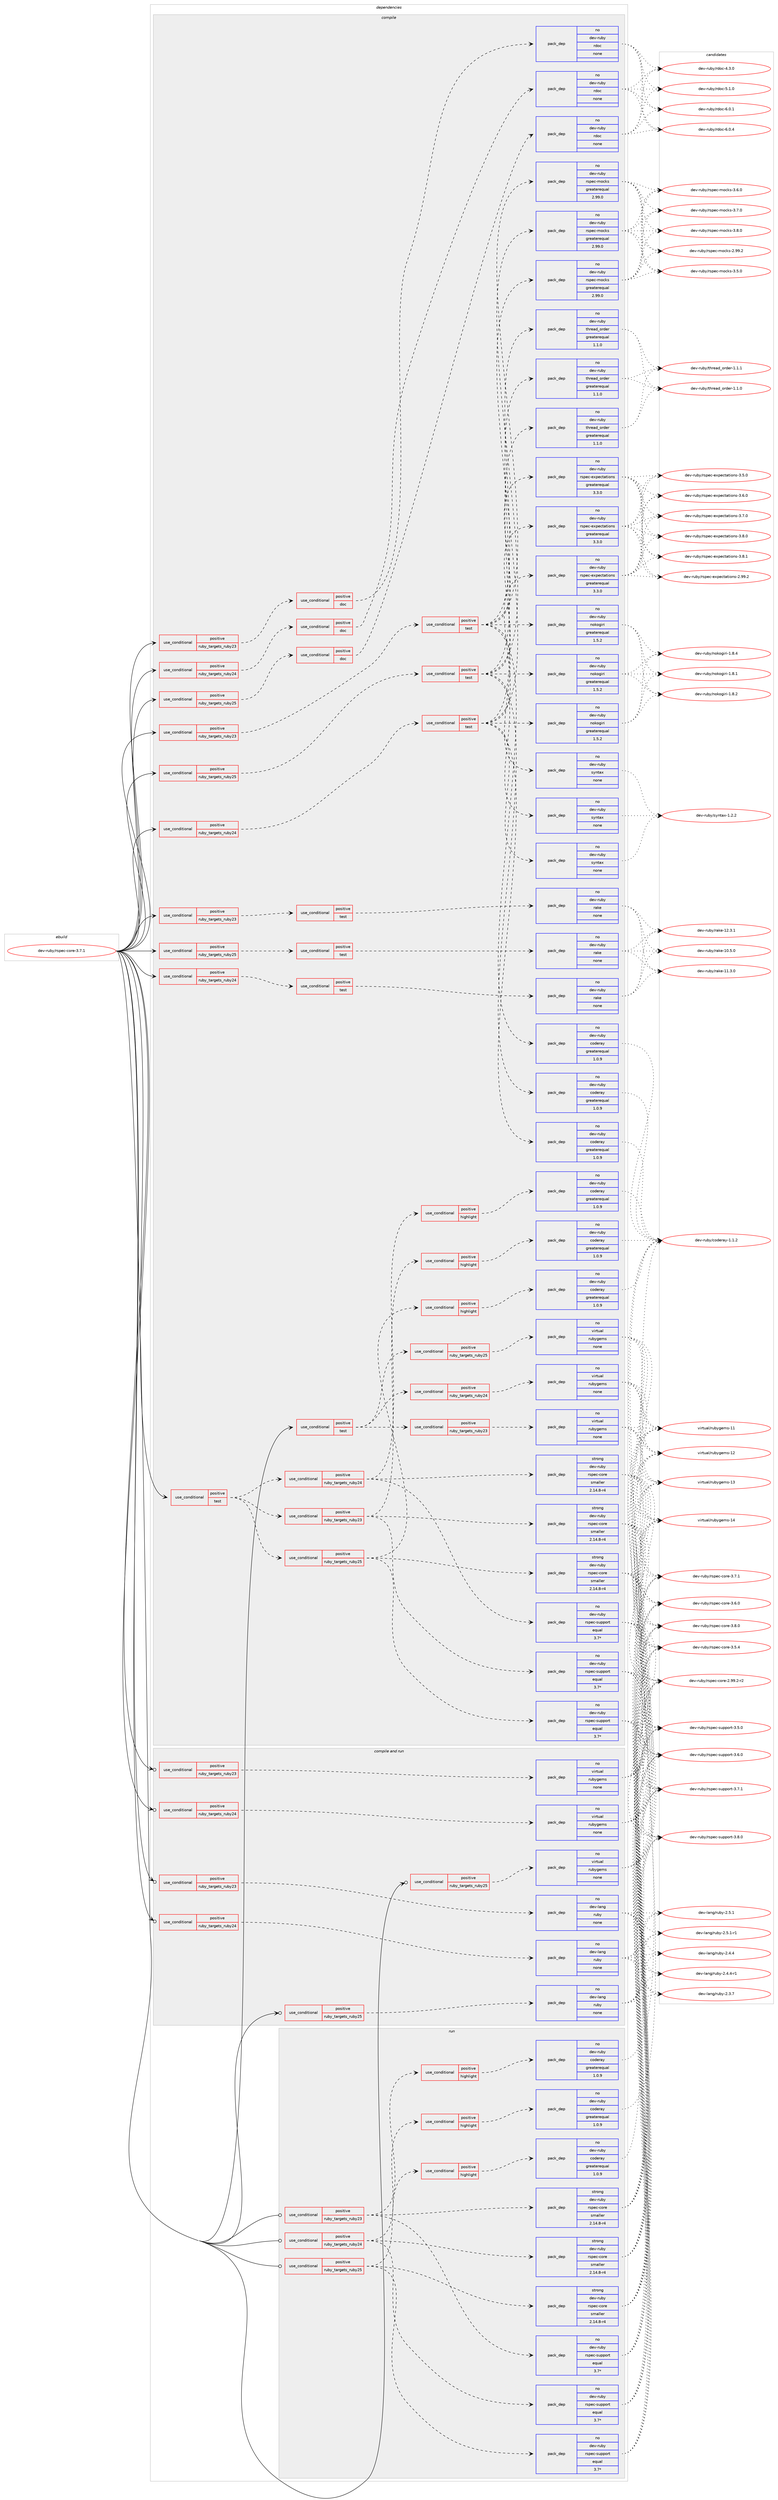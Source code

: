 digraph prolog {

# *************
# Graph options
# *************

newrank=true;
concentrate=true;
compound=true;
graph [rankdir=LR,fontname=Helvetica,fontsize=10,ranksep=1.5];#, ranksep=2.5, nodesep=0.2];
edge  [arrowhead=vee];
node  [fontname=Helvetica,fontsize=10];

# **********
# The ebuild
# **********

subgraph cluster_leftcol {
color=gray;
rank=same;
label=<<i>ebuild</i>>;
id [label="dev-ruby/rspec-core-3.7.1", color=red, width=4, href="../dev-ruby/rspec-core-3.7.1.svg"];
}

# ****************
# The dependencies
# ****************

subgraph cluster_midcol {
color=gray;
label=<<i>dependencies</i>>;
subgraph cluster_compile {
fillcolor="#eeeeee";
style=filled;
label=<<i>compile</i>>;
subgraph cond2008 {
dependency6132 [label=<<TABLE BORDER="0" CELLBORDER="1" CELLSPACING="0" CELLPADDING="4"><TR><TD ROWSPAN="3" CELLPADDING="10">use_conditional</TD></TR><TR><TD>positive</TD></TR><TR><TD>ruby_targets_ruby23</TD></TR></TABLE>>, shape=none, color=red];
subgraph cond2009 {
dependency6133 [label=<<TABLE BORDER="0" CELLBORDER="1" CELLSPACING="0" CELLPADDING="4"><TR><TD ROWSPAN="3" CELLPADDING="10">use_conditional</TD></TR><TR><TD>positive</TD></TR><TR><TD>doc</TD></TR></TABLE>>, shape=none, color=red];
subgraph pack4014 {
dependency6134 [label=<<TABLE BORDER="0" CELLBORDER="1" CELLSPACING="0" CELLPADDING="4" WIDTH="220"><TR><TD ROWSPAN="6" CELLPADDING="30">pack_dep</TD></TR><TR><TD WIDTH="110">no</TD></TR><TR><TD>dev-ruby</TD></TR><TR><TD>rdoc</TD></TR><TR><TD>none</TD></TR><TR><TD></TD></TR></TABLE>>, shape=none, color=blue];
}
dependency6133:e -> dependency6134:w [weight=20,style="dashed",arrowhead="vee"];
}
dependency6132:e -> dependency6133:w [weight=20,style="dashed",arrowhead="vee"];
}
id:e -> dependency6132:w [weight=20,style="solid",arrowhead="vee"];
subgraph cond2010 {
dependency6135 [label=<<TABLE BORDER="0" CELLBORDER="1" CELLSPACING="0" CELLPADDING="4"><TR><TD ROWSPAN="3" CELLPADDING="10">use_conditional</TD></TR><TR><TD>positive</TD></TR><TR><TD>ruby_targets_ruby23</TD></TR></TABLE>>, shape=none, color=red];
subgraph cond2011 {
dependency6136 [label=<<TABLE BORDER="0" CELLBORDER="1" CELLSPACING="0" CELLPADDING="4"><TR><TD ROWSPAN="3" CELLPADDING="10">use_conditional</TD></TR><TR><TD>positive</TD></TR><TR><TD>test</TD></TR></TABLE>>, shape=none, color=red];
subgraph pack4015 {
dependency6137 [label=<<TABLE BORDER="0" CELLBORDER="1" CELLSPACING="0" CELLPADDING="4" WIDTH="220"><TR><TD ROWSPAN="6" CELLPADDING="30">pack_dep</TD></TR><TR><TD WIDTH="110">no</TD></TR><TR><TD>dev-ruby</TD></TR><TR><TD>nokogiri</TD></TR><TR><TD>greaterequal</TD></TR><TR><TD>1.5.2</TD></TR></TABLE>>, shape=none, color=blue];
}
dependency6136:e -> dependency6137:w [weight=20,style="dashed",arrowhead="vee"];
subgraph pack4016 {
dependency6138 [label=<<TABLE BORDER="0" CELLBORDER="1" CELLSPACING="0" CELLPADDING="4" WIDTH="220"><TR><TD ROWSPAN="6" CELLPADDING="30">pack_dep</TD></TR><TR><TD WIDTH="110">no</TD></TR><TR><TD>dev-ruby</TD></TR><TR><TD>coderay</TD></TR><TR><TD>greaterequal</TD></TR><TR><TD>1.0.9</TD></TR></TABLE>>, shape=none, color=blue];
}
dependency6136:e -> dependency6138:w [weight=20,style="dashed",arrowhead="vee"];
subgraph pack4017 {
dependency6139 [label=<<TABLE BORDER="0" CELLBORDER="1" CELLSPACING="0" CELLPADDING="4" WIDTH="220"><TR><TD ROWSPAN="6" CELLPADDING="30">pack_dep</TD></TR><TR><TD WIDTH="110">no</TD></TR><TR><TD>dev-ruby</TD></TR><TR><TD>syntax</TD></TR><TR><TD>none</TD></TR><TR><TD></TD></TR></TABLE>>, shape=none, color=blue];
}
dependency6136:e -> dependency6139:w [weight=20,style="dashed",arrowhead="vee"];
subgraph pack4018 {
dependency6140 [label=<<TABLE BORDER="0" CELLBORDER="1" CELLSPACING="0" CELLPADDING="4" WIDTH="220"><TR><TD ROWSPAN="6" CELLPADDING="30">pack_dep</TD></TR><TR><TD WIDTH="110">no</TD></TR><TR><TD>dev-ruby</TD></TR><TR><TD>thread_order</TD></TR><TR><TD>greaterequal</TD></TR><TR><TD>1.1.0</TD></TR></TABLE>>, shape=none, color=blue];
}
dependency6136:e -> dependency6140:w [weight=20,style="dashed",arrowhead="vee"];
subgraph pack4019 {
dependency6141 [label=<<TABLE BORDER="0" CELLBORDER="1" CELLSPACING="0" CELLPADDING="4" WIDTH="220"><TR><TD ROWSPAN="6" CELLPADDING="30">pack_dep</TD></TR><TR><TD WIDTH="110">no</TD></TR><TR><TD>dev-ruby</TD></TR><TR><TD>rspec-expectations</TD></TR><TR><TD>greaterequal</TD></TR><TR><TD>3.3.0</TD></TR></TABLE>>, shape=none, color=blue];
}
dependency6136:e -> dependency6141:w [weight=20,style="dashed",arrowhead="vee"];
subgraph pack4020 {
dependency6142 [label=<<TABLE BORDER="0" CELLBORDER="1" CELLSPACING="0" CELLPADDING="4" WIDTH="220"><TR><TD ROWSPAN="6" CELLPADDING="30">pack_dep</TD></TR><TR><TD WIDTH="110">no</TD></TR><TR><TD>dev-ruby</TD></TR><TR><TD>rspec-mocks</TD></TR><TR><TD>greaterequal</TD></TR><TR><TD>2.99.0</TD></TR></TABLE>>, shape=none, color=blue];
}
dependency6136:e -> dependency6142:w [weight=20,style="dashed",arrowhead="vee"];
}
dependency6135:e -> dependency6136:w [weight=20,style="dashed",arrowhead="vee"];
}
id:e -> dependency6135:w [weight=20,style="solid",arrowhead="vee"];
subgraph cond2012 {
dependency6143 [label=<<TABLE BORDER="0" CELLBORDER="1" CELLSPACING="0" CELLPADDING="4"><TR><TD ROWSPAN="3" CELLPADDING="10">use_conditional</TD></TR><TR><TD>positive</TD></TR><TR><TD>ruby_targets_ruby23</TD></TR></TABLE>>, shape=none, color=red];
subgraph cond2013 {
dependency6144 [label=<<TABLE BORDER="0" CELLBORDER="1" CELLSPACING="0" CELLPADDING="4"><TR><TD ROWSPAN="3" CELLPADDING="10">use_conditional</TD></TR><TR><TD>positive</TD></TR><TR><TD>test</TD></TR></TABLE>>, shape=none, color=red];
subgraph pack4021 {
dependency6145 [label=<<TABLE BORDER="0" CELLBORDER="1" CELLSPACING="0" CELLPADDING="4" WIDTH="220"><TR><TD ROWSPAN="6" CELLPADDING="30">pack_dep</TD></TR><TR><TD WIDTH="110">no</TD></TR><TR><TD>dev-ruby</TD></TR><TR><TD>rake</TD></TR><TR><TD>none</TD></TR><TR><TD></TD></TR></TABLE>>, shape=none, color=blue];
}
dependency6144:e -> dependency6145:w [weight=20,style="dashed",arrowhead="vee"];
}
dependency6143:e -> dependency6144:w [weight=20,style="dashed",arrowhead="vee"];
}
id:e -> dependency6143:w [weight=20,style="solid",arrowhead="vee"];
subgraph cond2014 {
dependency6146 [label=<<TABLE BORDER="0" CELLBORDER="1" CELLSPACING="0" CELLPADDING="4"><TR><TD ROWSPAN="3" CELLPADDING="10">use_conditional</TD></TR><TR><TD>positive</TD></TR><TR><TD>ruby_targets_ruby24</TD></TR></TABLE>>, shape=none, color=red];
subgraph cond2015 {
dependency6147 [label=<<TABLE BORDER="0" CELLBORDER="1" CELLSPACING="0" CELLPADDING="4"><TR><TD ROWSPAN="3" CELLPADDING="10">use_conditional</TD></TR><TR><TD>positive</TD></TR><TR><TD>doc</TD></TR></TABLE>>, shape=none, color=red];
subgraph pack4022 {
dependency6148 [label=<<TABLE BORDER="0" CELLBORDER="1" CELLSPACING="0" CELLPADDING="4" WIDTH="220"><TR><TD ROWSPAN="6" CELLPADDING="30">pack_dep</TD></TR><TR><TD WIDTH="110">no</TD></TR><TR><TD>dev-ruby</TD></TR><TR><TD>rdoc</TD></TR><TR><TD>none</TD></TR><TR><TD></TD></TR></TABLE>>, shape=none, color=blue];
}
dependency6147:e -> dependency6148:w [weight=20,style="dashed",arrowhead="vee"];
}
dependency6146:e -> dependency6147:w [weight=20,style="dashed",arrowhead="vee"];
}
id:e -> dependency6146:w [weight=20,style="solid",arrowhead="vee"];
subgraph cond2016 {
dependency6149 [label=<<TABLE BORDER="0" CELLBORDER="1" CELLSPACING="0" CELLPADDING="4"><TR><TD ROWSPAN="3" CELLPADDING="10">use_conditional</TD></TR><TR><TD>positive</TD></TR><TR><TD>ruby_targets_ruby24</TD></TR></TABLE>>, shape=none, color=red];
subgraph cond2017 {
dependency6150 [label=<<TABLE BORDER="0" CELLBORDER="1" CELLSPACING="0" CELLPADDING="4"><TR><TD ROWSPAN="3" CELLPADDING="10">use_conditional</TD></TR><TR><TD>positive</TD></TR><TR><TD>test</TD></TR></TABLE>>, shape=none, color=red];
subgraph pack4023 {
dependency6151 [label=<<TABLE BORDER="0" CELLBORDER="1" CELLSPACING="0" CELLPADDING="4" WIDTH="220"><TR><TD ROWSPAN="6" CELLPADDING="30">pack_dep</TD></TR><TR><TD WIDTH="110">no</TD></TR><TR><TD>dev-ruby</TD></TR><TR><TD>nokogiri</TD></TR><TR><TD>greaterequal</TD></TR><TR><TD>1.5.2</TD></TR></TABLE>>, shape=none, color=blue];
}
dependency6150:e -> dependency6151:w [weight=20,style="dashed",arrowhead="vee"];
subgraph pack4024 {
dependency6152 [label=<<TABLE BORDER="0" CELLBORDER="1" CELLSPACING="0" CELLPADDING="4" WIDTH="220"><TR><TD ROWSPAN="6" CELLPADDING="30">pack_dep</TD></TR><TR><TD WIDTH="110">no</TD></TR><TR><TD>dev-ruby</TD></TR><TR><TD>coderay</TD></TR><TR><TD>greaterequal</TD></TR><TR><TD>1.0.9</TD></TR></TABLE>>, shape=none, color=blue];
}
dependency6150:e -> dependency6152:w [weight=20,style="dashed",arrowhead="vee"];
subgraph pack4025 {
dependency6153 [label=<<TABLE BORDER="0" CELLBORDER="1" CELLSPACING="0" CELLPADDING="4" WIDTH="220"><TR><TD ROWSPAN="6" CELLPADDING="30">pack_dep</TD></TR><TR><TD WIDTH="110">no</TD></TR><TR><TD>dev-ruby</TD></TR><TR><TD>syntax</TD></TR><TR><TD>none</TD></TR><TR><TD></TD></TR></TABLE>>, shape=none, color=blue];
}
dependency6150:e -> dependency6153:w [weight=20,style="dashed",arrowhead="vee"];
subgraph pack4026 {
dependency6154 [label=<<TABLE BORDER="0" CELLBORDER="1" CELLSPACING="0" CELLPADDING="4" WIDTH="220"><TR><TD ROWSPAN="6" CELLPADDING="30">pack_dep</TD></TR><TR><TD WIDTH="110">no</TD></TR><TR><TD>dev-ruby</TD></TR><TR><TD>thread_order</TD></TR><TR><TD>greaterequal</TD></TR><TR><TD>1.1.0</TD></TR></TABLE>>, shape=none, color=blue];
}
dependency6150:e -> dependency6154:w [weight=20,style="dashed",arrowhead="vee"];
subgraph pack4027 {
dependency6155 [label=<<TABLE BORDER="0" CELLBORDER="1" CELLSPACING="0" CELLPADDING="4" WIDTH="220"><TR><TD ROWSPAN="6" CELLPADDING="30">pack_dep</TD></TR><TR><TD WIDTH="110">no</TD></TR><TR><TD>dev-ruby</TD></TR><TR><TD>rspec-expectations</TD></TR><TR><TD>greaterequal</TD></TR><TR><TD>3.3.0</TD></TR></TABLE>>, shape=none, color=blue];
}
dependency6150:e -> dependency6155:w [weight=20,style="dashed",arrowhead="vee"];
subgraph pack4028 {
dependency6156 [label=<<TABLE BORDER="0" CELLBORDER="1" CELLSPACING="0" CELLPADDING="4" WIDTH="220"><TR><TD ROWSPAN="6" CELLPADDING="30">pack_dep</TD></TR><TR><TD WIDTH="110">no</TD></TR><TR><TD>dev-ruby</TD></TR><TR><TD>rspec-mocks</TD></TR><TR><TD>greaterequal</TD></TR><TR><TD>2.99.0</TD></TR></TABLE>>, shape=none, color=blue];
}
dependency6150:e -> dependency6156:w [weight=20,style="dashed",arrowhead="vee"];
}
dependency6149:e -> dependency6150:w [weight=20,style="dashed",arrowhead="vee"];
}
id:e -> dependency6149:w [weight=20,style="solid",arrowhead="vee"];
subgraph cond2018 {
dependency6157 [label=<<TABLE BORDER="0" CELLBORDER="1" CELLSPACING="0" CELLPADDING="4"><TR><TD ROWSPAN="3" CELLPADDING="10">use_conditional</TD></TR><TR><TD>positive</TD></TR><TR><TD>ruby_targets_ruby24</TD></TR></TABLE>>, shape=none, color=red];
subgraph cond2019 {
dependency6158 [label=<<TABLE BORDER="0" CELLBORDER="1" CELLSPACING="0" CELLPADDING="4"><TR><TD ROWSPAN="3" CELLPADDING="10">use_conditional</TD></TR><TR><TD>positive</TD></TR><TR><TD>test</TD></TR></TABLE>>, shape=none, color=red];
subgraph pack4029 {
dependency6159 [label=<<TABLE BORDER="0" CELLBORDER="1" CELLSPACING="0" CELLPADDING="4" WIDTH="220"><TR><TD ROWSPAN="6" CELLPADDING="30">pack_dep</TD></TR><TR><TD WIDTH="110">no</TD></TR><TR><TD>dev-ruby</TD></TR><TR><TD>rake</TD></TR><TR><TD>none</TD></TR><TR><TD></TD></TR></TABLE>>, shape=none, color=blue];
}
dependency6158:e -> dependency6159:w [weight=20,style="dashed",arrowhead="vee"];
}
dependency6157:e -> dependency6158:w [weight=20,style="dashed",arrowhead="vee"];
}
id:e -> dependency6157:w [weight=20,style="solid",arrowhead="vee"];
subgraph cond2020 {
dependency6160 [label=<<TABLE BORDER="0" CELLBORDER="1" CELLSPACING="0" CELLPADDING="4"><TR><TD ROWSPAN="3" CELLPADDING="10">use_conditional</TD></TR><TR><TD>positive</TD></TR><TR><TD>ruby_targets_ruby25</TD></TR></TABLE>>, shape=none, color=red];
subgraph cond2021 {
dependency6161 [label=<<TABLE BORDER="0" CELLBORDER="1" CELLSPACING="0" CELLPADDING="4"><TR><TD ROWSPAN="3" CELLPADDING="10">use_conditional</TD></TR><TR><TD>positive</TD></TR><TR><TD>doc</TD></TR></TABLE>>, shape=none, color=red];
subgraph pack4030 {
dependency6162 [label=<<TABLE BORDER="0" CELLBORDER="1" CELLSPACING="0" CELLPADDING="4" WIDTH="220"><TR><TD ROWSPAN="6" CELLPADDING="30">pack_dep</TD></TR><TR><TD WIDTH="110">no</TD></TR><TR><TD>dev-ruby</TD></TR><TR><TD>rdoc</TD></TR><TR><TD>none</TD></TR><TR><TD></TD></TR></TABLE>>, shape=none, color=blue];
}
dependency6161:e -> dependency6162:w [weight=20,style="dashed",arrowhead="vee"];
}
dependency6160:e -> dependency6161:w [weight=20,style="dashed",arrowhead="vee"];
}
id:e -> dependency6160:w [weight=20,style="solid",arrowhead="vee"];
subgraph cond2022 {
dependency6163 [label=<<TABLE BORDER="0" CELLBORDER="1" CELLSPACING="0" CELLPADDING="4"><TR><TD ROWSPAN="3" CELLPADDING="10">use_conditional</TD></TR><TR><TD>positive</TD></TR><TR><TD>ruby_targets_ruby25</TD></TR></TABLE>>, shape=none, color=red];
subgraph cond2023 {
dependency6164 [label=<<TABLE BORDER="0" CELLBORDER="1" CELLSPACING="0" CELLPADDING="4"><TR><TD ROWSPAN="3" CELLPADDING="10">use_conditional</TD></TR><TR><TD>positive</TD></TR><TR><TD>test</TD></TR></TABLE>>, shape=none, color=red];
subgraph pack4031 {
dependency6165 [label=<<TABLE BORDER="0" CELLBORDER="1" CELLSPACING="0" CELLPADDING="4" WIDTH="220"><TR><TD ROWSPAN="6" CELLPADDING="30">pack_dep</TD></TR><TR><TD WIDTH="110">no</TD></TR><TR><TD>dev-ruby</TD></TR><TR><TD>nokogiri</TD></TR><TR><TD>greaterequal</TD></TR><TR><TD>1.5.2</TD></TR></TABLE>>, shape=none, color=blue];
}
dependency6164:e -> dependency6165:w [weight=20,style="dashed",arrowhead="vee"];
subgraph pack4032 {
dependency6166 [label=<<TABLE BORDER="0" CELLBORDER="1" CELLSPACING="0" CELLPADDING="4" WIDTH="220"><TR><TD ROWSPAN="6" CELLPADDING="30">pack_dep</TD></TR><TR><TD WIDTH="110">no</TD></TR><TR><TD>dev-ruby</TD></TR><TR><TD>coderay</TD></TR><TR><TD>greaterequal</TD></TR><TR><TD>1.0.9</TD></TR></TABLE>>, shape=none, color=blue];
}
dependency6164:e -> dependency6166:w [weight=20,style="dashed",arrowhead="vee"];
subgraph pack4033 {
dependency6167 [label=<<TABLE BORDER="0" CELLBORDER="1" CELLSPACING="0" CELLPADDING="4" WIDTH="220"><TR><TD ROWSPAN="6" CELLPADDING="30">pack_dep</TD></TR><TR><TD WIDTH="110">no</TD></TR><TR><TD>dev-ruby</TD></TR><TR><TD>syntax</TD></TR><TR><TD>none</TD></TR><TR><TD></TD></TR></TABLE>>, shape=none, color=blue];
}
dependency6164:e -> dependency6167:w [weight=20,style="dashed",arrowhead="vee"];
subgraph pack4034 {
dependency6168 [label=<<TABLE BORDER="0" CELLBORDER="1" CELLSPACING="0" CELLPADDING="4" WIDTH="220"><TR><TD ROWSPAN="6" CELLPADDING="30">pack_dep</TD></TR><TR><TD WIDTH="110">no</TD></TR><TR><TD>dev-ruby</TD></TR><TR><TD>thread_order</TD></TR><TR><TD>greaterequal</TD></TR><TR><TD>1.1.0</TD></TR></TABLE>>, shape=none, color=blue];
}
dependency6164:e -> dependency6168:w [weight=20,style="dashed",arrowhead="vee"];
subgraph pack4035 {
dependency6169 [label=<<TABLE BORDER="0" CELLBORDER="1" CELLSPACING="0" CELLPADDING="4" WIDTH="220"><TR><TD ROWSPAN="6" CELLPADDING="30">pack_dep</TD></TR><TR><TD WIDTH="110">no</TD></TR><TR><TD>dev-ruby</TD></TR><TR><TD>rspec-expectations</TD></TR><TR><TD>greaterequal</TD></TR><TR><TD>3.3.0</TD></TR></TABLE>>, shape=none, color=blue];
}
dependency6164:e -> dependency6169:w [weight=20,style="dashed",arrowhead="vee"];
subgraph pack4036 {
dependency6170 [label=<<TABLE BORDER="0" CELLBORDER="1" CELLSPACING="0" CELLPADDING="4" WIDTH="220"><TR><TD ROWSPAN="6" CELLPADDING="30">pack_dep</TD></TR><TR><TD WIDTH="110">no</TD></TR><TR><TD>dev-ruby</TD></TR><TR><TD>rspec-mocks</TD></TR><TR><TD>greaterequal</TD></TR><TR><TD>2.99.0</TD></TR></TABLE>>, shape=none, color=blue];
}
dependency6164:e -> dependency6170:w [weight=20,style="dashed",arrowhead="vee"];
}
dependency6163:e -> dependency6164:w [weight=20,style="dashed",arrowhead="vee"];
}
id:e -> dependency6163:w [weight=20,style="solid",arrowhead="vee"];
subgraph cond2024 {
dependency6171 [label=<<TABLE BORDER="0" CELLBORDER="1" CELLSPACING="0" CELLPADDING="4"><TR><TD ROWSPAN="3" CELLPADDING="10">use_conditional</TD></TR><TR><TD>positive</TD></TR><TR><TD>ruby_targets_ruby25</TD></TR></TABLE>>, shape=none, color=red];
subgraph cond2025 {
dependency6172 [label=<<TABLE BORDER="0" CELLBORDER="1" CELLSPACING="0" CELLPADDING="4"><TR><TD ROWSPAN="3" CELLPADDING="10">use_conditional</TD></TR><TR><TD>positive</TD></TR><TR><TD>test</TD></TR></TABLE>>, shape=none, color=red];
subgraph pack4037 {
dependency6173 [label=<<TABLE BORDER="0" CELLBORDER="1" CELLSPACING="0" CELLPADDING="4" WIDTH="220"><TR><TD ROWSPAN="6" CELLPADDING="30">pack_dep</TD></TR><TR><TD WIDTH="110">no</TD></TR><TR><TD>dev-ruby</TD></TR><TR><TD>rake</TD></TR><TR><TD>none</TD></TR><TR><TD></TD></TR></TABLE>>, shape=none, color=blue];
}
dependency6172:e -> dependency6173:w [weight=20,style="dashed",arrowhead="vee"];
}
dependency6171:e -> dependency6172:w [weight=20,style="dashed",arrowhead="vee"];
}
id:e -> dependency6171:w [weight=20,style="solid",arrowhead="vee"];
subgraph cond2026 {
dependency6174 [label=<<TABLE BORDER="0" CELLBORDER="1" CELLSPACING="0" CELLPADDING="4"><TR><TD ROWSPAN="3" CELLPADDING="10">use_conditional</TD></TR><TR><TD>positive</TD></TR><TR><TD>test</TD></TR></TABLE>>, shape=none, color=red];
subgraph cond2027 {
dependency6175 [label=<<TABLE BORDER="0" CELLBORDER="1" CELLSPACING="0" CELLPADDING="4"><TR><TD ROWSPAN="3" CELLPADDING="10">use_conditional</TD></TR><TR><TD>positive</TD></TR><TR><TD>ruby_targets_ruby23</TD></TR></TABLE>>, shape=none, color=red];
subgraph pack4038 {
dependency6176 [label=<<TABLE BORDER="0" CELLBORDER="1" CELLSPACING="0" CELLPADDING="4" WIDTH="220"><TR><TD ROWSPAN="6" CELLPADDING="30">pack_dep</TD></TR><TR><TD WIDTH="110">no</TD></TR><TR><TD>dev-ruby</TD></TR><TR><TD>rspec-support</TD></TR><TR><TD>equal</TD></TR><TR><TD>3.7*</TD></TR></TABLE>>, shape=none, color=blue];
}
dependency6175:e -> dependency6176:w [weight=20,style="dashed",arrowhead="vee"];
subgraph pack4039 {
dependency6177 [label=<<TABLE BORDER="0" CELLBORDER="1" CELLSPACING="0" CELLPADDING="4" WIDTH="220"><TR><TD ROWSPAN="6" CELLPADDING="30">pack_dep</TD></TR><TR><TD WIDTH="110">strong</TD></TR><TR><TD>dev-ruby</TD></TR><TR><TD>rspec-core</TD></TR><TR><TD>smaller</TD></TR><TR><TD>2.14.8-r4</TD></TR></TABLE>>, shape=none, color=blue];
}
dependency6175:e -> dependency6177:w [weight=20,style="dashed",arrowhead="vee"];
subgraph cond2028 {
dependency6178 [label=<<TABLE BORDER="0" CELLBORDER="1" CELLSPACING="0" CELLPADDING="4"><TR><TD ROWSPAN="3" CELLPADDING="10">use_conditional</TD></TR><TR><TD>positive</TD></TR><TR><TD>highlight</TD></TR></TABLE>>, shape=none, color=red];
subgraph pack4040 {
dependency6179 [label=<<TABLE BORDER="0" CELLBORDER="1" CELLSPACING="0" CELLPADDING="4" WIDTH="220"><TR><TD ROWSPAN="6" CELLPADDING="30">pack_dep</TD></TR><TR><TD WIDTH="110">no</TD></TR><TR><TD>dev-ruby</TD></TR><TR><TD>coderay</TD></TR><TR><TD>greaterequal</TD></TR><TR><TD>1.0.9</TD></TR></TABLE>>, shape=none, color=blue];
}
dependency6178:e -> dependency6179:w [weight=20,style="dashed",arrowhead="vee"];
}
dependency6175:e -> dependency6178:w [weight=20,style="dashed",arrowhead="vee"];
}
dependency6174:e -> dependency6175:w [weight=20,style="dashed",arrowhead="vee"];
subgraph cond2029 {
dependency6180 [label=<<TABLE BORDER="0" CELLBORDER="1" CELLSPACING="0" CELLPADDING="4"><TR><TD ROWSPAN="3" CELLPADDING="10">use_conditional</TD></TR><TR><TD>positive</TD></TR><TR><TD>ruby_targets_ruby24</TD></TR></TABLE>>, shape=none, color=red];
subgraph pack4041 {
dependency6181 [label=<<TABLE BORDER="0" CELLBORDER="1" CELLSPACING="0" CELLPADDING="4" WIDTH="220"><TR><TD ROWSPAN="6" CELLPADDING="30">pack_dep</TD></TR><TR><TD WIDTH="110">no</TD></TR><TR><TD>dev-ruby</TD></TR><TR><TD>rspec-support</TD></TR><TR><TD>equal</TD></TR><TR><TD>3.7*</TD></TR></TABLE>>, shape=none, color=blue];
}
dependency6180:e -> dependency6181:w [weight=20,style="dashed",arrowhead="vee"];
subgraph pack4042 {
dependency6182 [label=<<TABLE BORDER="0" CELLBORDER="1" CELLSPACING="0" CELLPADDING="4" WIDTH="220"><TR><TD ROWSPAN="6" CELLPADDING="30">pack_dep</TD></TR><TR><TD WIDTH="110">strong</TD></TR><TR><TD>dev-ruby</TD></TR><TR><TD>rspec-core</TD></TR><TR><TD>smaller</TD></TR><TR><TD>2.14.8-r4</TD></TR></TABLE>>, shape=none, color=blue];
}
dependency6180:e -> dependency6182:w [weight=20,style="dashed",arrowhead="vee"];
subgraph cond2030 {
dependency6183 [label=<<TABLE BORDER="0" CELLBORDER="1" CELLSPACING="0" CELLPADDING="4"><TR><TD ROWSPAN="3" CELLPADDING="10">use_conditional</TD></TR><TR><TD>positive</TD></TR><TR><TD>highlight</TD></TR></TABLE>>, shape=none, color=red];
subgraph pack4043 {
dependency6184 [label=<<TABLE BORDER="0" CELLBORDER="1" CELLSPACING="0" CELLPADDING="4" WIDTH="220"><TR><TD ROWSPAN="6" CELLPADDING="30">pack_dep</TD></TR><TR><TD WIDTH="110">no</TD></TR><TR><TD>dev-ruby</TD></TR><TR><TD>coderay</TD></TR><TR><TD>greaterequal</TD></TR><TR><TD>1.0.9</TD></TR></TABLE>>, shape=none, color=blue];
}
dependency6183:e -> dependency6184:w [weight=20,style="dashed",arrowhead="vee"];
}
dependency6180:e -> dependency6183:w [weight=20,style="dashed",arrowhead="vee"];
}
dependency6174:e -> dependency6180:w [weight=20,style="dashed",arrowhead="vee"];
subgraph cond2031 {
dependency6185 [label=<<TABLE BORDER="0" CELLBORDER="1" CELLSPACING="0" CELLPADDING="4"><TR><TD ROWSPAN="3" CELLPADDING="10">use_conditional</TD></TR><TR><TD>positive</TD></TR><TR><TD>ruby_targets_ruby25</TD></TR></TABLE>>, shape=none, color=red];
subgraph pack4044 {
dependency6186 [label=<<TABLE BORDER="0" CELLBORDER="1" CELLSPACING="0" CELLPADDING="4" WIDTH="220"><TR><TD ROWSPAN="6" CELLPADDING="30">pack_dep</TD></TR><TR><TD WIDTH="110">no</TD></TR><TR><TD>dev-ruby</TD></TR><TR><TD>rspec-support</TD></TR><TR><TD>equal</TD></TR><TR><TD>3.7*</TD></TR></TABLE>>, shape=none, color=blue];
}
dependency6185:e -> dependency6186:w [weight=20,style="dashed",arrowhead="vee"];
subgraph pack4045 {
dependency6187 [label=<<TABLE BORDER="0" CELLBORDER="1" CELLSPACING="0" CELLPADDING="4" WIDTH="220"><TR><TD ROWSPAN="6" CELLPADDING="30">pack_dep</TD></TR><TR><TD WIDTH="110">strong</TD></TR><TR><TD>dev-ruby</TD></TR><TR><TD>rspec-core</TD></TR><TR><TD>smaller</TD></TR><TR><TD>2.14.8-r4</TD></TR></TABLE>>, shape=none, color=blue];
}
dependency6185:e -> dependency6187:w [weight=20,style="dashed",arrowhead="vee"];
subgraph cond2032 {
dependency6188 [label=<<TABLE BORDER="0" CELLBORDER="1" CELLSPACING="0" CELLPADDING="4"><TR><TD ROWSPAN="3" CELLPADDING="10">use_conditional</TD></TR><TR><TD>positive</TD></TR><TR><TD>highlight</TD></TR></TABLE>>, shape=none, color=red];
subgraph pack4046 {
dependency6189 [label=<<TABLE BORDER="0" CELLBORDER="1" CELLSPACING="0" CELLPADDING="4" WIDTH="220"><TR><TD ROWSPAN="6" CELLPADDING="30">pack_dep</TD></TR><TR><TD WIDTH="110">no</TD></TR><TR><TD>dev-ruby</TD></TR><TR><TD>coderay</TD></TR><TR><TD>greaterequal</TD></TR><TR><TD>1.0.9</TD></TR></TABLE>>, shape=none, color=blue];
}
dependency6188:e -> dependency6189:w [weight=20,style="dashed",arrowhead="vee"];
}
dependency6185:e -> dependency6188:w [weight=20,style="dashed",arrowhead="vee"];
}
dependency6174:e -> dependency6185:w [weight=20,style="dashed",arrowhead="vee"];
}
id:e -> dependency6174:w [weight=20,style="solid",arrowhead="vee"];
subgraph cond2033 {
dependency6190 [label=<<TABLE BORDER="0" CELLBORDER="1" CELLSPACING="0" CELLPADDING="4"><TR><TD ROWSPAN="3" CELLPADDING="10">use_conditional</TD></TR><TR><TD>positive</TD></TR><TR><TD>test</TD></TR></TABLE>>, shape=none, color=red];
subgraph cond2034 {
dependency6191 [label=<<TABLE BORDER="0" CELLBORDER="1" CELLSPACING="0" CELLPADDING="4"><TR><TD ROWSPAN="3" CELLPADDING="10">use_conditional</TD></TR><TR><TD>positive</TD></TR><TR><TD>ruby_targets_ruby23</TD></TR></TABLE>>, shape=none, color=red];
subgraph pack4047 {
dependency6192 [label=<<TABLE BORDER="0" CELLBORDER="1" CELLSPACING="0" CELLPADDING="4" WIDTH="220"><TR><TD ROWSPAN="6" CELLPADDING="30">pack_dep</TD></TR><TR><TD WIDTH="110">no</TD></TR><TR><TD>virtual</TD></TR><TR><TD>rubygems</TD></TR><TR><TD>none</TD></TR><TR><TD></TD></TR></TABLE>>, shape=none, color=blue];
}
dependency6191:e -> dependency6192:w [weight=20,style="dashed",arrowhead="vee"];
}
dependency6190:e -> dependency6191:w [weight=20,style="dashed",arrowhead="vee"];
subgraph cond2035 {
dependency6193 [label=<<TABLE BORDER="0" CELLBORDER="1" CELLSPACING="0" CELLPADDING="4"><TR><TD ROWSPAN="3" CELLPADDING="10">use_conditional</TD></TR><TR><TD>positive</TD></TR><TR><TD>ruby_targets_ruby24</TD></TR></TABLE>>, shape=none, color=red];
subgraph pack4048 {
dependency6194 [label=<<TABLE BORDER="0" CELLBORDER="1" CELLSPACING="0" CELLPADDING="4" WIDTH="220"><TR><TD ROWSPAN="6" CELLPADDING="30">pack_dep</TD></TR><TR><TD WIDTH="110">no</TD></TR><TR><TD>virtual</TD></TR><TR><TD>rubygems</TD></TR><TR><TD>none</TD></TR><TR><TD></TD></TR></TABLE>>, shape=none, color=blue];
}
dependency6193:e -> dependency6194:w [weight=20,style="dashed",arrowhead="vee"];
}
dependency6190:e -> dependency6193:w [weight=20,style="dashed",arrowhead="vee"];
subgraph cond2036 {
dependency6195 [label=<<TABLE BORDER="0" CELLBORDER="1" CELLSPACING="0" CELLPADDING="4"><TR><TD ROWSPAN="3" CELLPADDING="10">use_conditional</TD></TR><TR><TD>positive</TD></TR><TR><TD>ruby_targets_ruby25</TD></TR></TABLE>>, shape=none, color=red];
subgraph pack4049 {
dependency6196 [label=<<TABLE BORDER="0" CELLBORDER="1" CELLSPACING="0" CELLPADDING="4" WIDTH="220"><TR><TD ROWSPAN="6" CELLPADDING="30">pack_dep</TD></TR><TR><TD WIDTH="110">no</TD></TR><TR><TD>virtual</TD></TR><TR><TD>rubygems</TD></TR><TR><TD>none</TD></TR><TR><TD></TD></TR></TABLE>>, shape=none, color=blue];
}
dependency6195:e -> dependency6196:w [weight=20,style="dashed",arrowhead="vee"];
}
dependency6190:e -> dependency6195:w [weight=20,style="dashed",arrowhead="vee"];
}
id:e -> dependency6190:w [weight=20,style="solid",arrowhead="vee"];
}
subgraph cluster_compileandrun {
fillcolor="#eeeeee";
style=filled;
label=<<i>compile and run</i>>;
subgraph cond2037 {
dependency6197 [label=<<TABLE BORDER="0" CELLBORDER="1" CELLSPACING="0" CELLPADDING="4"><TR><TD ROWSPAN="3" CELLPADDING="10">use_conditional</TD></TR><TR><TD>positive</TD></TR><TR><TD>ruby_targets_ruby23</TD></TR></TABLE>>, shape=none, color=red];
subgraph pack4050 {
dependency6198 [label=<<TABLE BORDER="0" CELLBORDER="1" CELLSPACING="0" CELLPADDING="4" WIDTH="220"><TR><TD ROWSPAN="6" CELLPADDING="30">pack_dep</TD></TR><TR><TD WIDTH="110">no</TD></TR><TR><TD>dev-lang</TD></TR><TR><TD>ruby</TD></TR><TR><TD>none</TD></TR><TR><TD></TD></TR></TABLE>>, shape=none, color=blue];
}
dependency6197:e -> dependency6198:w [weight=20,style="dashed",arrowhead="vee"];
}
id:e -> dependency6197:w [weight=20,style="solid",arrowhead="odotvee"];
subgraph cond2038 {
dependency6199 [label=<<TABLE BORDER="0" CELLBORDER="1" CELLSPACING="0" CELLPADDING="4"><TR><TD ROWSPAN="3" CELLPADDING="10">use_conditional</TD></TR><TR><TD>positive</TD></TR><TR><TD>ruby_targets_ruby23</TD></TR></TABLE>>, shape=none, color=red];
subgraph pack4051 {
dependency6200 [label=<<TABLE BORDER="0" CELLBORDER="1" CELLSPACING="0" CELLPADDING="4" WIDTH="220"><TR><TD ROWSPAN="6" CELLPADDING="30">pack_dep</TD></TR><TR><TD WIDTH="110">no</TD></TR><TR><TD>virtual</TD></TR><TR><TD>rubygems</TD></TR><TR><TD>none</TD></TR><TR><TD></TD></TR></TABLE>>, shape=none, color=blue];
}
dependency6199:e -> dependency6200:w [weight=20,style="dashed",arrowhead="vee"];
}
id:e -> dependency6199:w [weight=20,style="solid",arrowhead="odotvee"];
subgraph cond2039 {
dependency6201 [label=<<TABLE BORDER="0" CELLBORDER="1" CELLSPACING="0" CELLPADDING="4"><TR><TD ROWSPAN="3" CELLPADDING="10">use_conditional</TD></TR><TR><TD>positive</TD></TR><TR><TD>ruby_targets_ruby24</TD></TR></TABLE>>, shape=none, color=red];
subgraph pack4052 {
dependency6202 [label=<<TABLE BORDER="0" CELLBORDER="1" CELLSPACING="0" CELLPADDING="4" WIDTH="220"><TR><TD ROWSPAN="6" CELLPADDING="30">pack_dep</TD></TR><TR><TD WIDTH="110">no</TD></TR><TR><TD>dev-lang</TD></TR><TR><TD>ruby</TD></TR><TR><TD>none</TD></TR><TR><TD></TD></TR></TABLE>>, shape=none, color=blue];
}
dependency6201:e -> dependency6202:w [weight=20,style="dashed",arrowhead="vee"];
}
id:e -> dependency6201:w [weight=20,style="solid",arrowhead="odotvee"];
subgraph cond2040 {
dependency6203 [label=<<TABLE BORDER="0" CELLBORDER="1" CELLSPACING="0" CELLPADDING="4"><TR><TD ROWSPAN="3" CELLPADDING="10">use_conditional</TD></TR><TR><TD>positive</TD></TR><TR><TD>ruby_targets_ruby24</TD></TR></TABLE>>, shape=none, color=red];
subgraph pack4053 {
dependency6204 [label=<<TABLE BORDER="0" CELLBORDER="1" CELLSPACING="0" CELLPADDING="4" WIDTH="220"><TR><TD ROWSPAN="6" CELLPADDING="30">pack_dep</TD></TR><TR><TD WIDTH="110">no</TD></TR><TR><TD>virtual</TD></TR><TR><TD>rubygems</TD></TR><TR><TD>none</TD></TR><TR><TD></TD></TR></TABLE>>, shape=none, color=blue];
}
dependency6203:e -> dependency6204:w [weight=20,style="dashed",arrowhead="vee"];
}
id:e -> dependency6203:w [weight=20,style="solid",arrowhead="odotvee"];
subgraph cond2041 {
dependency6205 [label=<<TABLE BORDER="0" CELLBORDER="1" CELLSPACING="0" CELLPADDING="4"><TR><TD ROWSPAN="3" CELLPADDING="10">use_conditional</TD></TR><TR><TD>positive</TD></TR><TR><TD>ruby_targets_ruby25</TD></TR></TABLE>>, shape=none, color=red];
subgraph pack4054 {
dependency6206 [label=<<TABLE BORDER="0" CELLBORDER="1" CELLSPACING="0" CELLPADDING="4" WIDTH="220"><TR><TD ROWSPAN="6" CELLPADDING="30">pack_dep</TD></TR><TR><TD WIDTH="110">no</TD></TR><TR><TD>dev-lang</TD></TR><TR><TD>ruby</TD></TR><TR><TD>none</TD></TR><TR><TD></TD></TR></TABLE>>, shape=none, color=blue];
}
dependency6205:e -> dependency6206:w [weight=20,style="dashed",arrowhead="vee"];
}
id:e -> dependency6205:w [weight=20,style="solid",arrowhead="odotvee"];
subgraph cond2042 {
dependency6207 [label=<<TABLE BORDER="0" CELLBORDER="1" CELLSPACING="0" CELLPADDING="4"><TR><TD ROWSPAN="3" CELLPADDING="10">use_conditional</TD></TR><TR><TD>positive</TD></TR><TR><TD>ruby_targets_ruby25</TD></TR></TABLE>>, shape=none, color=red];
subgraph pack4055 {
dependency6208 [label=<<TABLE BORDER="0" CELLBORDER="1" CELLSPACING="0" CELLPADDING="4" WIDTH="220"><TR><TD ROWSPAN="6" CELLPADDING="30">pack_dep</TD></TR><TR><TD WIDTH="110">no</TD></TR><TR><TD>virtual</TD></TR><TR><TD>rubygems</TD></TR><TR><TD>none</TD></TR><TR><TD></TD></TR></TABLE>>, shape=none, color=blue];
}
dependency6207:e -> dependency6208:w [weight=20,style="dashed",arrowhead="vee"];
}
id:e -> dependency6207:w [weight=20,style="solid",arrowhead="odotvee"];
}
subgraph cluster_run {
fillcolor="#eeeeee";
style=filled;
label=<<i>run</i>>;
subgraph cond2043 {
dependency6209 [label=<<TABLE BORDER="0" CELLBORDER="1" CELLSPACING="0" CELLPADDING="4"><TR><TD ROWSPAN="3" CELLPADDING="10">use_conditional</TD></TR><TR><TD>positive</TD></TR><TR><TD>ruby_targets_ruby23</TD></TR></TABLE>>, shape=none, color=red];
subgraph pack4056 {
dependency6210 [label=<<TABLE BORDER="0" CELLBORDER="1" CELLSPACING="0" CELLPADDING="4" WIDTH="220"><TR><TD ROWSPAN="6" CELLPADDING="30">pack_dep</TD></TR><TR><TD WIDTH="110">no</TD></TR><TR><TD>dev-ruby</TD></TR><TR><TD>rspec-support</TD></TR><TR><TD>equal</TD></TR><TR><TD>3.7*</TD></TR></TABLE>>, shape=none, color=blue];
}
dependency6209:e -> dependency6210:w [weight=20,style="dashed",arrowhead="vee"];
subgraph pack4057 {
dependency6211 [label=<<TABLE BORDER="0" CELLBORDER="1" CELLSPACING="0" CELLPADDING="4" WIDTH="220"><TR><TD ROWSPAN="6" CELLPADDING="30">pack_dep</TD></TR><TR><TD WIDTH="110">strong</TD></TR><TR><TD>dev-ruby</TD></TR><TR><TD>rspec-core</TD></TR><TR><TD>smaller</TD></TR><TR><TD>2.14.8-r4</TD></TR></TABLE>>, shape=none, color=blue];
}
dependency6209:e -> dependency6211:w [weight=20,style="dashed",arrowhead="vee"];
subgraph cond2044 {
dependency6212 [label=<<TABLE BORDER="0" CELLBORDER="1" CELLSPACING="0" CELLPADDING="4"><TR><TD ROWSPAN="3" CELLPADDING="10">use_conditional</TD></TR><TR><TD>positive</TD></TR><TR><TD>highlight</TD></TR></TABLE>>, shape=none, color=red];
subgraph pack4058 {
dependency6213 [label=<<TABLE BORDER="0" CELLBORDER="1" CELLSPACING="0" CELLPADDING="4" WIDTH="220"><TR><TD ROWSPAN="6" CELLPADDING="30">pack_dep</TD></TR><TR><TD WIDTH="110">no</TD></TR><TR><TD>dev-ruby</TD></TR><TR><TD>coderay</TD></TR><TR><TD>greaterequal</TD></TR><TR><TD>1.0.9</TD></TR></TABLE>>, shape=none, color=blue];
}
dependency6212:e -> dependency6213:w [weight=20,style="dashed",arrowhead="vee"];
}
dependency6209:e -> dependency6212:w [weight=20,style="dashed",arrowhead="vee"];
}
id:e -> dependency6209:w [weight=20,style="solid",arrowhead="odot"];
subgraph cond2045 {
dependency6214 [label=<<TABLE BORDER="0" CELLBORDER="1" CELLSPACING="0" CELLPADDING="4"><TR><TD ROWSPAN="3" CELLPADDING="10">use_conditional</TD></TR><TR><TD>positive</TD></TR><TR><TD>ruby_targets_ruby24</TD></TR></TABLE>>, shape=none, color=red];
subgraph pack4059 {
dependency6215 [label=<<TABLE BORDER="0" CELLBORDER="1" CELLSPACING="0" CELLPADDING="4" WIDTH="220"><TR><TD ROWSPAN="6" CELLPADDING="30">pack_dep</TD></TR><TR><TD WIDTH="110">no</TD></TR><TR><TD>dev-ruby</TD></TR><TR><TD>rspec-support</TD></TR><TR><TD>equal</TD></TR><TR><TD>3.7*</TD></TR></TABLE>>, shape=none, color=blue];
}
dependency6214:e -> dependency6215:w [weight=20,style="dashed",arrowhead="vee"];
subgraph pack4060 {
dependency6216 [label=<<TABLE BORDER="0" CELLBORDER="1" CELLSPACING="0" CELLPADDING="4" WIDTH="220"><TR><TD ROWSPAN="6" CELLPADDING="30">pack_dep</TD></TR><TR><TD WIDTH="110">strong</TD></TR><TR><TD>dev-ruby</TD></TR><TR><TD>rspec-core</TD></TR><TR><TD>smaller</TD></TR><TR><TD>2.14.8-r4</TD></TR></TABLE>>, shape=none, color=blue];
}
dependency6214:e -> dependency6216:w [weight=20,style="dashed",arrowhead="vee"];
subgraph cond2046 {
dependency6217 [label=<<TABLE BORDER="0" CELLBORDER="1" CELLSPACING="0" CELLPADDING="4"><TR><TD ROWSPAN="3" CELLPADDING="10">use_conditional</TD></TR><TR><TD>positive</TD></TR><TR><TD>highlight</TD></TR></TABLE>>, shape=none, color=red];
subgraph pack4061 {
dependency6218 [label=<<TABLE BORDER="0" CELLBORDER="1" CELLSPACING="0" CELLPADDING="4" WIDTH="220"><TR><TD ROWSPAN="6" CELLPADDING="30">pack_dep</TD></TR><TR><TD WIDTH="110">no</TD></TR><TR><TD>dev-ruby</TD></TR><TR><TD>coderay</TD></TR><TR><TD>greaterequal</TD></TR><TR><TD>1.0.9</TD></TR></TABLE>>, shape=none, color=blue];
}
dependency6217:e -> dependency6218:w [weight=20,style="dashed",arrowhead="vee"];
}
dependency6214:e -> dependency6217:w [weight=20,style="dashed",arrowhead="vee"];
}
id:e -> dependency6214:w [weight=20,style="solid",arrowhead="odot"];
subgraph cond2047 {
dependency6219 [label=<<TABLE BORDER="0" CELLBORDER="1" CELLSPACING="0" CELLPADDING="4"><TR><TD ROWSPAN="3" CELLPADDING="10">use_conditional</TD></TR><TR><TD>positive</TD></TR><TR><TD>ruby_targets_ruby25</TD></TR></TABLE>>, shape=none, color=red];
subgraph pack4062 {
dependency6220 [label=<<TABLE BORDER="0" CELLBORDER="1" CELLSPACING="0" CELLPADDING="4" WIDTH="220"><TR><TD ROWSPAN="6" CELLPADDING="30">pack_dep</TD></TR><TR><TD WIDTH="110">no</TD></TR><TR><TD>dev-ruby</TD></TR><TR><TD>rspec-support</TD></TR><TR><TD>equal</TD></TR><TR><TD>3.7*</TD></TR></TABLE>>, shape=none, color=blue];
}
dependency6219:e -> dependency6220:w [weight=20,style="dashed",arrowhead="vee"];
subgraph pack4063 {
dependency6221 [label=<<TABLE BORDER="0" CELLBORDER="1" CELLSPACING="0" CELLPADDING="4" WIDTH="220"><TR><TD ROWSPAN="6" CELLPADDING="30">pack_dep</TD></TR><TR><TD WIDTH="110">strong</TD></TR><TR><TD>dev-ruby</TD></TR><TR><TD>rspec-core</TD></TR><TR><TD>smaller</TD></TR><TR><TD>2.14.8-r4</TD></TR></TABLE>>, shape=none, color=blue];
}
dependency6219:e -> dependency6221:w [weight=20,style="dashed",arrowhead="vee"];
subgraph cond2048 {
dependency6222 [label=<<TABLE BORDER="0" CELLBORDER="1" CELLSPACING="0" CELLPADDING="4"><TR><TD ROWSPAN="3" CELLPADDING="10">use_conditional</TD></TR><TR><TD>positive</TD></TR><TR><TD>highlight</TD></TR></TABLE>>, shape=none, color=red];
subgraph pack4064 {
dependency6223 [label=<<TABLE BORDER="0" CELLBORDER="1" CELLSPACING="0" CELLPADDING="4" WIDTH="220"><TR><TD ROWSPAN="6" CELLPADDING="30">pack_dep</TD></TR><TR><TD WIDTH="110">no</TD></TR><TR><TD>dev-ruby</TD></TR><TR><TD>coderay</TD></TR><TR><TD>greaterequal</TD></TR><TR><TD>1.0.9</TD></TR></TABLE>>, shape=none, color=blue];
}
dependency6222:e -> dependency6223:w [weight=20,style="dashed",arrowhead="vee"];
}
dependency6219:e -> dependency6222:w [weight=20,style="dashed",arrowhead="vee"];
}
id:e -> dependency6219:w [weight=20,style="solid",arrowhead="odot"];
}
}

# **************
# The candidates
# **************

subgraph cluster_choices {
rank=same;
color=gray;
label=<<i>candidates</i>>;

subgraph choice4014 {
color=black;
nodesep=1;
choice10010111845114117981214711410011199455246514648 [label="dev-ruby/rdoc-4.3.0", color=red, width=4,href="../dev-ruby/rdoc-4.3.0.svg"];
choice10010111845114117981214711410011199455346494648 [label="dev-ruby/rdoc-5.1.0", color=red, width=4,href="../dev-ruby/rdoc-5.1.0.svg"];
choice10010111845114117981214711410011199455446484649 [label="dev-ruby/rdoc-6.0.1", color=red, width=4,href="../dev-ruby/rdoc-6.0.1.svg"];
choice10010111845114117981214711410011199455446484652 [label="dev-ruby/rdoc-6.0.4", color=red, width=4,href="../dev-ruby/rdoc-6.0.4.svg"];
dependency6134:e -> choice10010111845114117981214711410011199455246514648:w [style=dotted,weight="100"];
dependency6134:e -> choice10010111845114117981214711410011199455346494648:w [style=dotted,weight="100"];
dependency6134:e -> choice10010111845114117981214711410011199455446484649:w [style=dotted,weight="100"];
dependency6134:e -> choice10010111845114117981214711410011199455446484652:w [style=dotted,weight="100"];
}
subgraph choice4015 {
color=black;
nodesep=1;
choice100101118451141179812147110111107111103105114105454946564649 [label="dev-ruby/nokogiri-1.8.1", color=red, width=4,href="../dev-ruby/nokogiri-1.8.1.svg"];
choice100101118451141179812147110111107111103105114105454946564650 [label="dev-ruby/nokogiri-1.8.2", color=red, width=4,href="../dev-ruby/nokogiri-1.8.2.svg"];
choice100101118451141179812147110111107111103105114105454946564652 [label="dev-ruby/nokogiri-1.8.4", color=red, width=4,href="../dev-ruby/nokogiri-1.8.4.svg"];
dependency6137:e -> choice100101118451141179812147110111107111103105114105454946564649:w [style=dotted,weight="100"];
dependency6137:e -> choice100101118451141179812147110111107111103105114105454946564650:w [style=dotted,weight="100"];
dependency6137:e -> choice100101118451141179812147110111107111103105114105454946564652:w [style=dotted,weight="100"];
}
subgraph choice4016 {
color=black;
nodesep=1;
choice1001011184511411798121479911110010111497121454946494650 [label="dev-ruby/coderay-1.1.2", color=red, width=4,href="../dev-ruby/coderay-1.1.2.svg"];
dependency6138:e -> choice1001011184511411798121479911110010111497121454946494650:w [style=dotted,weight="100"];
}
subgraph choice4017 {
color=black;
nodesep=1;
choice10010111845114117981214711512111011697120454946504650 [label="dev-ruby/syntax-1.2.2", color=red, width=4,href="../dev-ruby/syntax-1.2.2.svg"];
dependency6139:e -> choice10010111845114117981214711512111011697120454946504650:w [style=dotted,weight="100"];
}
subgraph choice4018 {
color=black;
nodesep=1;
choice1001011184511411798121471161041141019710095111114100101114454946494648 [label="dev-ruby/thread_order-1.1.0", color=red, width=4,href="../dev-ruby/thread_order-1.1.0.svg"];
choice1001011184511411798121471161041141019710095111114100101114454946494649 [label="dev-ruby/thread_order-1.1.1", color=red, width=4,href="../dev-ruby/thread_order-1.1.1.svg"];
dependency6140:e -> choice1001011184511411798121471161041141019710095111114100101114454946494648:w [style=dotted,weight="100"];
dependency6140:e -> choice1001011184511411798121471161041141019710095111114100101114454946494649:w [style=dotted,weight="100"];
}
subgraph choice4019 {
color=black;
nodesep=1;
choice1001011184511411798121471141151121019945101120112101991169711610511111011545504657574650 [label="dev-ruby/rspec-expectations-2.99.2", color=red, width=4,href="../dev-ruby/rspec-expectations-2.99.2.svg"];
choice10010111845114117981214711411511210199451011201121019911697116105111110115455146534648 [label="dev-ruby/rspec-expectations-3.5.0", color=red, width=4,href="../dev-ruby/rspec-expectations-3.5.0.svg"];
choice10010111845114117981214711411511210199451011201121019911697116105111110115455146544648 [label="dev-ruby/rspec-expectations-3.6.0", color=red, width=4,href="../dev-ruby/rspec-expectations-3.6.0.svg"];
choice10010111845114117981214711411511210199451011201121019911697116105111110115455146554648 [label="dev-ruby/rspec-expectations-3.7.0", color=red, width=4,href="../dev-ruby/rspec-expectations-3.7.0.svg"];
choice10010111845114117981214711411511210199451011201121019911697116105111110115455146564648 [label="dev-ruby/rspec-expectations-3.8.0", color=red, width=4,href="../dev-ruby/rspec-expectations-3.8.0.svg"];
choice10010111845114117981214711411511210199451011201121019911697116105111110115455146564649 [label="dev-ruby/rspec-expectations-3.8.1", color=red, width=4,href="../dev-ruby/rspec-expectations-3.8.1.svg"];
dependency6141:e -> choice1001011184511411798121471141151121019945101120112101991169711610511111011545504657574650:w [style=dotted,weight="100"];
dependency6141:e -> choice10010111845114117981214711411511210199451011201121019911697116105111110115455146534648:w [style=dotted,weight="100"];
dependency6141:e -> choice10010111845114117981214711411511210199451011201121019911697116105111110115455146544648:w [style=dotted,weight="100"];
dependency6141:e -> choice10010111845114117981214711411511210199451011201121019911697116105111110115455146554648:w [style=dotted,weight="100"];
dependency6141:e -> choice10010111845114117981214711411511210199451011201121019911697116105111110115455146564648:w [style=dotted,weight="100"];
dependency6141:e -> choice10010111845114117981214711411511210199451011201121019911697116105111110115455146564649:w [style=dotted,weight="100"];
}
subgraph choice4020 {
color=black;
nodesep=1;
choice10010111845114117981214711411511210199451091119910711545504657574650 [label="dev-ruby/rspec-mocks-2.99.2", color=red, width=4,href="../dev-ruby/rspec-mocks-2.99.2.svg"];
choice100101118451141179812147114115112101994510911199107115455146534648 [label="dev-ruby/rspec-mocks-3.5.0", color=red, width=4,href="../dev-ruby/rspec-mocks-3.5.0.svg"];
choice100101118451141179812147114115112101994510911199107115455146544648 [label="dev-ruby/rspec-mocks-3.6.0", color=red, width=4,href="../dev-ruby/rspec-mocks-3.6.0.svg"];
choice100101118451141179812147114115112101994510911199107115455146554648 [label="dev-ruby/rspec-mocks-3.7.0", color=red, width=4,href="../dev-ruby/rspec-mocks-3.7.0.svg"];
choice100101118451141179812147114115112101994510911199107115455146564648 [label="dev-ruby/rspec-mocks-3.8.0", color=red, width=4,href="../dev-ruby/rspec-mocks-3.8.0.svg"];
dependency6142:e -> choice10010111845114117981214711411511210199451091119910711545504657574650:w [style=dotted,weight="100"];
dependency6142:e -> choice100101118451141179812147114115112101994510911199107115455146534648:w [style=dotted,weight="100"];
dependency6142:e -> choice100101118451141179812147114115112101994510911199107115455146544648:w [style=dotted,weight="100"];
dependency6142:e -> choice100101118451141179812147114115112101994510911199107115455146554648:w [style=dotted,weight="100"];
dependency6142:e -> choice100101118451141179812147114115112101994510911199107115455146564648:w [style=dotted,weight="100"];
}
subgraph choice4021 {
color=black;
nodesep=1;
choice1001011184511411798121471149710710145494846534648 [label="dev-ruby/rake-10.5.0", color=red, width=4,href="../dev-ruby/rake-10.5.0.svg"];
choice1001011184511411798121471149710710145494946514648 [label="dev-ruby/rake-11.3.0", color=red, width=4,href="../dev-ruby/rake-11.3.0.svg"];
choice1001011184511411798121471149710710145495046514649 [label="dev-ruby/rake-12.3.1", color=red, width=4,href="../dev-ruby/rake-12.3.1.svg"];
dependency6145:e -> choice1001011184511411798121471149710710145494846534648:w [style=dotted,weight="100"];
dependency6145:e -> choice1001011184511411798121471149710710145494946514648:w [style=dotted,weight="100"];
dependency6145:e -> choice1001011184511411798121471149710710145495046514649:w [style=dotted,weight="100"];
}
subgraph choice4022 {
color=black;
nodesep=1;
choice10010111845114117981214711410011199455246514648 [label="dev-ruby/rdoc-4.3.0", color=red, width=4,href="../dev-ruby/rdoc-4.3.0.svg"];
choice10010111845114117981214711410011199455346494648 [label="dev-ruby/rdoc-5.1.0", color=red, width=4,href="../dev-ruby/rdoc-5.1.0.svg"];
choice10010111845114117981214711410011199455446484649 [label="dev-ruby/rdoc-6.0.1", color=red, width=4,href="../dev-ruby/rdoc-6.0.1.svg"];
choice10010111845114117981214711410011199455446484652 [label="dev-ruby/rdoc-6.0.4", color=red, width=4,href="../dev-ruby/rdoc-6.0.4.svg"];
dependency6148:e -> choice10010111845114117981214711410011199455246514648:w [style=dotted,weight="100"];
dependency6148:e -> choice10010111845114117981214711410011199455346494648:w [style=dotted,weight="100"];
dependency6148:e -> choice10010111845114117981214711410011199455446484649:w [style=dotted,weight="100"];
dependency6148:e -> choice10010111845114117981214711410011199455446484652:w [style=dotted,weight="100"];
}
subgraph choice4023 {
color=black;
nodesep=1;
choice100101118451141179812147110111107111103105114105454946564649 [label="dev-ruby/nokogiri-1.8.1", color=red, width=4,href="../dev-ruby/nokogiri-1.8.1.svg"];
choice100101118451141179812147110111107111103105114105454946564650 [label="dev-ruby/nokogiri-1.8.2", color=red, width=4,href="../dev-ruby/nokogiri-1.8.2.svg"];
choice100101118451141179812147110111107111103105114105454946564652 [label="dev-ruby/nokogiri-1.8.4", color=red, width=4,href="../dev-ruby/nokogiri-1.8.4.svg"];
dependency6151:e -> choice100101118451141179812147110111107111103105114105454946564649:w [style=dotted,weight="100"];
dependency6151:e -> choice100101118451141179812147110111107111103105114105454946564650:w [style=dotted,weight="100"];
dependency6151:e -> choice100101118451141179812147110111107111103105114105454946564652:w [style=dotted,weight="100"];
}
subgraph choice4024 {
color=black;
nodesep=1;
choice1001011184511411798121479911110010111497121454946494650 [label="dev-ruby/coderay-1.1.2", color=red, width=4,href="../dev-ruby/coderay-1.1.2.svg"];
dependency6152:e -> choice1001011184511411798121479911110010111497121454946494650:w [style=dotted,weight="100"];
}
subgraph choice4025 {
color=black;
nodesep=1;
choice10010111845114117981214711512111011697120454946504650 [label="dev-ruby/syntax-1.2.2", color=red, width=4,href="../dev-ruby/syntax-1.2.2.svg"];
dependency6153:e -> choice10010111845114117981214711512111011697120454946504650:w [style=dotted,weight="100"];
}
subgraph choice4026 {
color=black;
nodesep=1;
choice1001011184511411798121471161041141019710095111114100101114454946494648 [label="dev-ruby/thread_order-1.1.0", color=red, width=4,href="../dev-ruby/thread_order-1.1.0.svg"];
choice1001011184511411798121471161041141019710095111114100101114454946494649 [label="dev-ruby/thread_order-1.1.1", color=red, width=4,href="../dev-ruby/thread_order-1.1.1.svg"];
dependency6154:e -> choice1001011184511411798121471161041141019710095111114100101114454946494648:w [style=dotted,weight="100"];
dependency6154:e -> choice1001011184511411798121471161041141019710095111114100101114454946494649:w [style=dotted,weight="100"];
}
subgraph choice4027 {
color=black;
nodesep=1;
choice1001011184511411798121471141151121019945101120112101991169711610511111011545504657574650 [label="dev-ruby/rspec-expectations-2.99.2", color=red, width=4,href="../dev-ruby/rspec-expectations-2.99.2.svg"];
choice10010111845114117981214711411511210199451011201121019911697116105111110115455146534648 [label="dev-ruby/rspec-expectations-3.5.0", color=red, width=4,href="../dev-ruby/rspec-expectations-3.5.0.svg"];
choice10010111845114117981214711411511210199451011201121019911697116105111110115455146544648 [label="dev-ruby/rspec-expectations-3.6.0", color=red, width=4,href="../dev-ruby/rspec-expectations-3.6.0.svg"];
choice10010111845114117981214711411511210199451011201121019911697116105111110115455146554648 [label="dev-ruby/rspec-expectations-3.7.0", color=red, width=4,href="../dev-ruby/rspec-expectations-3.7.0.svg"];
choice10010111845114117981214711411511210199451011201121019911697116105111110115455146564648 [label="dev-ruby/rspec-expectations-3.8.0", color=red, width=4,href="../dev-ruby/rspec-expectations-3.8.0.svg"];
choice10010111845114117981214711411511210199451011201121019911697116105111110115455146564649 [label="dev-ruby/rspec-expectations-3.8.1", color=red, width=4,href="../dev-ruby/rspec-expectations-3.8.1.svg"];
dependency6155:e -> choice1001011184511411798121471141151121019945101120112101991169711610511111011545504657574650:w [style=dotted,weight="100"];
dependency6155:e -> choice10010111845114117981214711411511210199451011201121019911697116105111110115455146534648:w [style=dotted,weight="100"];
dependency6155:e -> choice10010111845114117981214711411511210199451011201121019911697116105111110115455146544648:w [style=dotted,weight="100"];
dependency6155:e -> choice10010111845114117981214711411511210199451011201121019911697116105111110115455146554648:w [style=dotted,weight="100"];
dependency6155:e -> choice10010111845114117981214711411511210199451011201121019911697116105111110115455146564648:w [style=dotted,weight="100"];
dependency6155:e -> choice10010111845114117981214711411511210199451011201121019911697116105111110115455146564649:w [style=dotted,weight="100"];
}
subgraph choice4028 {
color=black;
nodesep=1;
choice10010111845114117981214711411511210199451091119910711545504657574650 [label="dev-ruby/rspec-mocks-2.99.2", color=red, width=4,href="../dev-ruby/rspec-mocks-2.99.2.svg"];
choice100101118451141179812147114115112101994510911199107115455146534648 [label="dev-ruby/rspec-mocks-3.5.0", color=red, width=4,href="../dev-ruby/rspec-mocks-3.5.0.svg"];
choice100101118451141179812147114115112101994510911199107115455146544648 [label="dev-ruby/rspec-mocks-3.6.0", color=red, width=4,href="../dev-ruby/rspec-mocks-3.6.0.svg"];
choice100101118451141179812147114115112101994510911199107115455146554648 [label="dev-ruby/rspec-mocks-3.7.0", color=red, width=4,href="../dev-ruby/rspec-mocks-3.7.0.svg"];
choice100101118451141179812147114115112101994510911199107115455146564648 [label="dev-ruby/rspec-mocks-3.8.0", color=red, width=4,href="../dev-ruby/rspec-mocks-3.8.0.svg"];
dependency6156:e -> choice10010111845114117981214711411511210199451091119910711545504657574650:w [style=dotted,weight="100"];
dependency6156:e -> choice100101118451141179812147114115112101994510911199107115455146534648:w [style=dotted,weight="100"];
dependency6156:e -> choice100101118451141179812147114115112101994510911199107115455146544648:w [style=dotted,weight="100"];
dependency6156:e -> choice100101118451141179812147114115112101994510911199107115455146554648:w [style=dotted,weight="100"];
dependency6156:e -> choice100101118451141179812147114115112101994510911199107115455146564648:w [style=dotted,weight="100"];
}
subgraph choice4029 {
color=black;
nodesep=1;
choice1001011184511411798121471149710710145494846534648 [label="dev-ruby/rake-10.5.0", color=red, width=4,href="../dev-ruby/rake-10.5.0.svg"];
choice1001011184511411798121471149710710145494946514648 [label="dev-ruby/rake-11.3.0", color=red, width=4,href="../dev-ruby/rake-11.3.0.svg"];
choice1001011184511411798121471149710710145495046514649 [label="dev-ruby/rake-12.3.1", color=red, width=4,href="../dev-ruby/rake-12.3.1.svg"];
dependency6159:e -> choice1001011184511411798121471149710710145494846534648:w [style=dotted,weight="100"];
dependency6159:e -> choice1001011184511411798121471149710710145494946514648:w [style=dotted,weight="100"];
dependency6159:e -> choice1001011184511411798121471149710710145495046514649:w [style=dotted,weight="100"];
}
subgraph choice4030 {
color=black;
nodesep=1;
choice10010111845114117981214711410011199455246514648 [label="dev-ruby/rdoc-4.3.0", color=red, width=4,href="../dev-ruby/rdoc-4.3.0.svg"];
choice10010111845114117981214711410011199455346494648 [label="dev-ruby/rdoc-5.1.0", color=red, width=4,href="../dev-ruby/rdoc-5.1.0.svg"];
choice10010111845114117981214711410011199455446484649 [label="dev-ruby/rdoc-6.0.1", color=red, width=4,href="../dev-ruby/rdoc-6.0.1.svg"];
choice10010111845114117981214711410011199455446484652 [label="dev-ruby/rdoc-6.0.4", color=red, width=4,href="../dev-ruby/rdoc-6.0.4.svg"];
dependency6162:e -> choice10010111845114117981214711410011199455246514648:w [style=dotted,weight="100"];
dependency6162:e -> choice10010111845114117981214711410011199455346494648:w [style=dotted,weight="100"];
dependency6162:e -> choice10010111845114117981214711410011199455446484649:w [style=dotted,weight="100"];
dependency6162:e -> choice10010111845114117981214711410011199455446484652:w [style=dotted,weight="100"];
}
subgraph choice4031 {
color=black;
nodesep=1;
choice100101118451141179812147110111107111103105114105454946564649 [label="dev-ruby/nokogiri-1.8.1", color=red, width=4,href="../dev-ruby/nokogiri-1.8.1.svg"];
choice100101118451141179812147110111107111103105114105454946564650 [label="dev-ruby/nokogiri-1.8.2", color=red, width=4,href="../dev-ruby/nokogiri-1.8.2.svg"];
choice100101118451141179812147110111107111103105114105454946564652 [label="dev-ruby/nokogiri-1.8.4", color=red, width=4,href="../dev-ruby/nokogiri-1.8.4.svg"];
dependency6165:e -> choice100101118451141179812147110111107111103105114105454946564649:w [style=dotted,weight="100"];
dependency6165:e -> choice100101118451141179812147110111107111103105114105454946564650:w [style=dotted,weight="100"];
dependency6165:e -> choice100101118451141179812147110111107111103105114105454946564652:w [style=dotted,weight="100"];
}
subgraph choice4032 {
color=black;
nodesep=1;
choice1001011184511411798121479911110010111497121454946494650 [label="dev-ruby/coderay-1.1.2", color=red, width=4,href="../dev-ruby/coderay-1.1.2.svg"];
dependency6166:e -> choice1001011184511411798121479911110010111497121454946494650:w [style=dotted,weight="100"];
}
subgraph choice4033 {
color=black;
nodesep=1;
choice10010111845114117981214711512111011697120454946504650 [label="dev-ruby/syntax-1.2.2", color=red, width=4,href="../dev-ruby/syntax-1.2.2.svg"];
dependency6167:e -> choice10010111845114117981214711512111011697120454946504650:w [style=dotted,weight="100"];
}
subgraph choice4034 {
color=black;
nodesep=1;
choice1001011184511411798121471161041141019710095111114100101114454946494648 [label="dev-ruby/thread_order-1.1.0", color=red, width=4,href="../dev-ruby/thread_order-1.1.0.svg"];
choice1001011184511411798121471161041141019710095111114100101114454946494649 [label="dev-ruby/thread_order-1.1.1", color=red, width=4,href="../dev-ruby/thread_order-1.1.1.svg"];
dependency6168:e -> choice1001011184511411798121471161041141019710095111114100101114454946494648:w [style=dotted,weight="100"];
dependency6168:e -> choice1001011184511411798121471161041141019710095111114100101114454946494649:w [style=dotted,weight="100"];
}
subgraph choice4035 {
color=black;
nodesep=1;
choice1001011184511411798121471141151121019945101120112101991169711610511111011545504657574650 [label="dev-ruby/rspec-expectations-2.99.2", color=red, width=4,href="../dev-ruby/rspec-expectations-2.99.2.svg"];
choice10010111845114117981214711411511210199451011201121019911697116105111110115455146534648 [label="dev-ruby/rspec-expectations-3.5.0", color=red, width=4,href="../dev-ruby/rspec-expectations-3.5.0.svg"];
choice10010111845114117981214711411511210199451011201121019911697116105111110115455146544648 [label="dev-ruby/rspec-expectations-3.6.0", color=red, width=4,href="../dev-ruby/rspec-expectations-3.6.0.svg"];
choice10010111845114117981214711411511210199451011201121019911697116105111110115455146554648 [label="dev-ruby/rspec-expectations-3.7.0", color=red, width=4,href="../dev-ruby/rspec-expectations-3.7.0.svg"];
choice10010111845114117981214711411511210199451011201121019911697116105111110115455146564648 [label="dev-ruby/rspec-expectations-3.8.0", color=red, width=4,href="../dev-ruby/rspec-expectations-3.8.0.svg"];
choice10010111845114117981214711411511210199451011201121019911697116105111110115455146564649 [label="dev-ruby/rspec-expectations-3.8.1", color=red, width=4,href="../dev-ruby/rspec-expectations-3.8.1.svg"];
dependency6169:e -> choice1001011184511411798121471141151121019945101120112101991169711610511111011545504657574650:w [style=dotted,weight="100"];
dependency6169:e -> choice10010111845114117981214711411511210199451011201121019911697116105111110115455146534648:w [style=dotted,weight="100"];
dependency6169:e -> choice10010111845114117981214711411511210199451011201121019911697116105111110115455146544648:w [style=dotted,weight="100"];
dependency6169:e -> choice10010111845114117981214711411511210199451011201121019911697116105111110115455146554648:w [style=dotted,weight="100"];
dependency6169:e -> choice10010111845114117981214711411511210199451011201121019911697116105111110115455146564648:w [style=dotted,weight="100"];
dependency6169:e -> choice10010111845114117981214711411511210199451011201121019911697116105111110115455146564649:w [style=dotted,weight="100"];
}
subgraph choice4036 {
color=black;
nodesep=1;
choice10010111845114117981214711411511210199451091119910711545504657574650 [label="dev-ruby/rspec-mocks-2.99.2", color=red, width=4,href="../dev-ruby/rspec-mocks-2.99.2.svg"];
choice100101118451141179812147114115112101994510911199107115455146534648 [label="dev-ruby/rspec-mocks-3.5.0", color=red, width=4,href="../dev-ruby/rspec-mocks-3.5.0.svg"];
choice100101118451141179812147114115112101994510911199107115455146544648 [label="dev-ruby/rspec-mocks-3.6.0", color=red, width=4,href="../dev-ruby/rspec-mocks-3.6.0.svg"];
choice100101118451141179812147114115112101994510911199107115455146554648 [label="dev-ruby/rspec-mocks-3.7.0", color=red, width=4,href="../dev-ruby/rspec-mocks-3.7.0.svg"];
choice100101118451141179812147114115112101994510911199107115455146564648 [label="dev-ruby/rspec-mocks-3.8.0", color=red, width=4,href="../dev-ruby/rspec-mocks-3.8.0.svg"];
dependency6170:e -> choice10010111845114117981214711411511210199451091119910711545504657574650:w [style=dotted,weight="100"];
dependency6170:e -> choice100101118451141179812147114115112101994510911199107115455146534648:w [style=dotted,weight="100"];
dependency6170:e -> choice100101118451141179812147114115112101994510911199107115455146544648:w [style=dotted,weight="100"];
dependency6170:e -> choice100101118451141179812147114115112101994510911199107115455146554648:w [style=dotted,weight="100"];
dependency6170:e -> choice100101118451141179812147114115112101994510911199107115455146564648:w [style=dotted,weight="100"];
}
subgraph choice4037 {
color=black;
nodesep=1;
choice1001011184511411798121471149710710145494846534648 [label="dev-ruby/rake-10.5.0", color=red, width=4,href="../dev-ruby/rake-10.5.0.svg"];
choice1001011184511411798121471149710710145494946514648 [label="dev-ruby/rake-11.3.0", color=red, width=4,href="../dev-ruby/rake-11.3.0.svg"];
choice1001011184511411798121471149710710145495046514649 [label="dev-ruby/rake-12.3.1", color=red, width=4,href="../dev-ruby/rake-12.3.1.svg"];
dependency6173:e -> choice1001011184511411798121471149710710145494846534648:w [style=dotted,weight="100"];
dependency6173:e -> choice1001011184511411798121471149710710145494946514648:w [style=dotted,weight="100"];
dependency6173:e -> choice1001011184511411798121471149710710145495046514649:w [style=dotted,weight="100"];
}
subgraph choice4038 {
color=black;
nodesep=1;
choice1001011184511411798121471141151121019945115117112112111114116455146534648 [label="dev-ruby/rspec-support-3.5.0", color=red, width=4,href="../dev-ruby/rspec-support-3.5.0.svg"];
choice1001011184511411798121471141151121019945115117112112111114116455146544648 [label="dev-ruby/rspec-support-3.6.0", color=red, width=4,href="../dev-ruby/rspec-support-3.6.0.svg"];
choice1001011184511411798121471141151121019945115117112112111114116455146554649 [label="dev-ruby/rspec-support-3.7.1", color=red, width=4,href="../dev-ruby/rspec-support-3.7.1.svg"];
choice1001011184511411798121471141151121019945115117112112111114116455146564648 [label="dev-ruby/rspec-support-3.8.0", color=red, width=4,href="../dev-ruby/rspec-support-3.8.0.svg"];
dependency6176:e -> choice1001011184511411798121471141151121019945115117112112111114116455146534648:w [style=dotted,weight="100"];
dependency6176:e -> choice1001011184511411798121471141151121019945115117112112111114116455146544648:w [style=dotted,weight="100"];
dependency6176:e -> choice1001011184511411798121471141151121019945115117112112111114116455146554649:w [style=dotted,weight="100"];
dependency6176:e -> choice1001011184511411798121471141151121019945115117112112111114116455146564648:w [style=dotted,weight="100"];
}
subgraph choice4039 {
color=black;
nodesep=1;
choice100101118451141179812147114115112101994599111114101455046575746504511450 [label="dev-ruby/rspec-core-2.99.2-r2", color=red, width=4,href="../dev-ruby/rspec-core-2.99.2-r2.svg"];
choice100101118451141179812147114115112101994599111114101455146534652 [label="dev-ruby/rspec-core-3.5.4", color=red, width=4,href="../dev-ruby/rspec-core-3.5.4.svg"];
choice100101118451141179812147114115112101994599111114101455146544648 [label="dev-ruby/rspec-core-3.6.0", color=red, width=4,href="../dev-ruby/rspec-core-3.6.0.svg"];
choice100101118451141179812147114115112101994599111114101455146554649 [label="dev-ruby/rspec-core-3.7.1", color=red, width=4,href="../dev-ruby/rspec-core-3.7.1.svg"];
choice100101118451141179812147114115112101994599111114101455146564648 [label="dev-ruby/rspec-core-3.8.0", color=red, width=4,href="../dev-ruby/rspec-core-3.8.0.svg"];
dependency6177:e -> choice100101118451141179812147114115112101994599111114101455046575746504511450:w [style=dotted,weight="100"];
dependency6177:e -> choice100101118451141179812147114115112101994599111114101455146534652:w [style=dotted,weight="100"];
dependency6177:e -> choice100101118451141179812147114115112101994599111114101455146544648:w [style=dotted,weight="100"];
dependency6177:e -> choice100101118451141179812147114115112101994599111114101455146554649:w [style=dotted,weight="100"];
dependency6177:e -> choice100101118451141179812147114115112101994599111114101455146564648:w [style=dotted,weight="100"];
}
subgraph choice4040 {
color=black;
nodesep=1;
choice1001011184511411798121479911110010111497121454946494650 [label="dev-ruby/coderay-1.1.2", color=red, width=4,href="../dev-ruby/coderay-1.1.2.svg"];
dependency6179:e -> choice1001011184511411798121479911110010111497121454946494650:w [style=dotted,weight="100"];
}
subgraph choice4041 {
color=black;
nodesep=1;
choice1001011184511411798121471141151121019945115117112112111114116455146534648 [label="dev-ruby/rspec-support-3.5.0", color=red, width=4,href="../dev-ruby/rspec-support-3.5.0.svg"];
choice1001011184511411798121471141151121019945115117112112111114116455146544648 [label="dev-ruby/rspec-support-3.6.0", color=red, width=4,href="../dev-ruby/rspec-support-3.6.0.svg"];
choice1001011184511411798121471141151121019945115117112112111114116455146554649 [label="dev-ruby/rspec-support-3.7.1", color=red, width=4,href="../dev-ruby/rspec-support-3.7.1.svg"];
choice1001011184511411798121471141151121019945115117112112111114116455146564648 [label="dev-ruby/rspec-support-3.8.0", color=red, width=4,href="../dev-ruby/rspec-support-3.8.0.svg"];
dependency6181:e -> choice1001011184511411798121471141151121019945115117112112111114116455146534648:w [style=dotted,weight="100"];
dependency6181:e -> choice1001011184511411798121471141151121019945115117112112111114116455146544648:w [style=dotted,weight="100"];
dependency6181:e -> choice1001011184511411798121471141151121019945115117112112111114116455146554649:w [style=dotted,weight="100"];
dependency6181:e -> choice1001011184511411798121471141151121019945115117112112111114116455146564648:w [style=dotted,weight="100"];
}
subgraph choice4042 {
color=black;
nodesep=1;
choice100101118451141179812147114115112101994599111114101455046575746504511450 [label="dev-ruby/rspec-core-2.99.2-r2", color=red, width=4,href="../dev-ruby/rspec-core-2.99.2-r2.svg"];
choice100101118451141179812147114115112101994599111114101455146534652 [label="dev-ruby/rspec-core-3.5.4", color=red, width=4,href="../dev-ruby/rspec-core-3.5.4.svg"];
choice100101118451141179812147114115112101994599111114101455146544648 [label="dev-ruby/rspec-core-3.6.0", color=red, width=4,href="../dev-ruby/rspec-core-3.6.0.svg"];
choice100101118451141179812147114115112101994599111114101455146554649 [label="dev-ruby/rspec-core-3.7.1", color=red, width=4,href="../dev-ruby/rspec-core-3.7.1.svg"];
choice100101118451141179812147114115112101994599111114101455146564648 [label="dev-ruby/rspec-core-3.8.0", color=red, width=4,href="../dev-ruby/rspec-core-3.8.0.svg"];
dependency6182:e -> choice100101118451141179812147114115112101994599111114101455046575746504511450:w [style=dotted,weight="100"];
dependency6182:e -> choice100101118451141179812147114115112101994599111114101455146534652:w [style=dotted,weight="100"];
dependency6182:e -> choice100101118451141179812147114115112101994599111114101455146544648:w [style=dotted,weight="100"];
dependency6182:e -> choice100101118451141179812147114115112101994599111114101455146554649:w [style=dotted,weight="100"];
dependency6182:e -> choice100101118451141179812147114115112101994599111114101455146564648:w [style=dotted,weight="100"];
}
subgraph choice4043 {
color=black;
nodesep=1;
choice1001011184511411798121479911110010111497121454946494650 [label="dev-ruby/coderay-1.1.2", color=red, width=4,href="../dev-ruby/coderay-1.1.2.svg"];
dependency6184:e -> choice1001011184511411798121479911110010111497121454946494650:w [style=dotted,weight="100"];
}
subgraph choice4044 {
color=black;
nodesep=1;
choice1001011184511411798121471141151121019945115117112112111114116455146534648 [label="dev-ruby/rspec-support-3.5.0", color=red, width=4,href="../dev-ruby/rspec-support-3.5.0.svg"];
choice1001011184511411798121471141151121019945115117112112111114116455146544648 [label="dev-ruby/rspec-support-3.6.0", color=red, width=4,href="../dev-ruby/rspec-support-3.6.0.svg"];
choice1001011184511411798121471141151121019945115117112112111114116455146554649 [label="dev-ruby/rspec-support-3.7.1", color=red, width=4,href="../dev-ruby/rspec-support-3.7.1.svg"];
choice1001011184511411798121471141151121019945115117112112111114116455146564648 [label="dev-ruby/rspec-support-3.8.0", color=red, width=4,href="../dev-ruby/rspec-support-3.8.0.svg"];
dependency6186:e -> choice1001011184511411798121471141151121019945115117112112111114116455146534648:w [style=dotted,weight="100"];
dependency6186:e -> choice1001011184511411798121471141151121019945115117112112111114116455146544648:w [style=dotted,weight="100"];
dependency6186:e -> choice1001011184511411798121471141151121019945115117112112111114116455146554649:w [style=dotted,weight="100"];
dependency6186:e -> choice1001011184511411798121471141151121019945115117112112111114116455146564648:w [style=dotted,weight="100"];
}
subgraph choice4045 {
color=black;
nodesep=1;
choice100101118451141179812147114115112101994599111114101455046575746504511450 [label="dev-ruby/rspec-core-2.99.2-r2", color=red, width=4,href="../dev-ruby/rspec-core-2.99.2-r2.svg"];
choice100101118451141179812147114115112101994599111114101455146534652 [label="dev-ruby/rspec-core-3.5.4", color=red, width=4,href="../dev-ruby/rspec-core-3.5.4.svg"];
choice100101118451141179812147114115112101994599111114101455146544648 [label="dev-ruby/rspec-core-3.6.0", color=red, width=4,href="../dev-ruby/rspec-core-3.6.0.svg"];
choice100101118451141179812147114115112101994599111114101455146554649 [label="dev-ruby/rspec-core-3.7.1", color=red, width=4,href="../dev-ruby/rspec-core-3.7.1.svg"];
choice100101118451141179812147114115112101994599111114101455146564648 [label="dev-ruby/rspec-core-3.8.0", color=red, width=4,href="../dev-ruby/rspec-core-3.8.0.svg"];
dependency6187:e -> choice100101118451141179812147114115112101994599111114101455046575746504511450:w [style=dotted,weight="100"];
dependency6187:e -> choice100101118451141179812147114115112101994599111114101455146534652:w [style=dotted,weight="100"];
dependency6187:e -> choice100101118451141179812147114115112101994599111114101455146544648:w [style=dotted,weight="100"];
dependency6187:e -> choice100101118451141179812147114115112101994599111114101455146554649:w [style=dotted,weight="100"];
dependency6187:e -> choice100101118451141179812147114115112101994599111114101455146564648:w [style=dotted,weight="100"];
}
subgraph choice4046 {
color=black;
nodesep=1;
choice1001011184511411798121479911110010111497121454946494650 [label="dev-ruby/coderay-1.1.2", color=red, width=4,href="../dev-ruby/coderay-1.1.2.svg"];
dependency6189:e -> choice1001011184511411798121479911110010111497121454946494650:w [style=dotted,weight="100"];
}
subgraph choice4047 {
color=black;
nodesep=1;
choice118105114116117971084711411798121103101109115454949 [label="virtual/rubygems-11", color=red, width=4,href="../virtual/rubygems-11.svg"];
choice118105114116117971084711411798121103101109115454950 [label="virtual/rubygems-12", color=red, width=4,href="../virtual/rubygems-12.svg"];
choice118105114116117971084711411798121103101109115454951 [label="virtual/rubygems-13", color=red, width=4,href="../virtual/rubygems-13.svg"];
choice118105114116117971084711411798121103101109115454952 [label="virtual/rubygems-14", color=red, width=4,href="../virtual/rubygems-14.svg"];
dependency6192:e -> choice118105114116117971084711411798121103101109115454949:w [style=dotted,weight="100"];
dependency6192:e -> choice118105114116117971084711411798121103101109115454950:w [style=dotted,weight="100"];
dependency6192:e -> choice118105114116117971084711411798121103101109115454951:w [style=dotted,weight="100"];
dependency6192:e -> choice118105114116117971084711411798121103101109115454952:w [style=dotted,weight="100"];
}
subgraph choice4048 {
color=black;
nodesep=1;
choice118105114116117971084711411798121103101109115454949 [label="virtual/rubygems-11", color=red, width=4,href="../virtual/rubygems-11.svg"];
choice118105114116117971084711411798121103101109115454950 [label="virtual/rubygems-12", color=red, width=4,href="../virtual/rubygems-12.svg"];
choice118105114116117971084711411798121103101109115454951 [label="virtual/rubygems-13", color=red, width=4,href="../virtual/rubygems-13.svg"];
choice118105114116117971084711411798121103101109115454952 [label="virtual/rubygems-14", color=red, width=4,href="../virtual/rubygems-14.svg"];
dependency6194:e -> choice118105114116117971084711411798121103101109115454949:w [style=dotted,weight="100"];
dependency6194:e -> choice118105114116117971084711411798121103101109115454950:w [style=dotted,weight="100"];
dependency6194:e -> choice118105114116117971084711411798121103101109115454951:w [style=dotted,weight="100"];
dependency6194:e -> choice118105114116117971084711411798121103101109115454952:w [style=dotted,weight="100"];
}
subgraph choice4049 {
color=black;
nodesep=1;
choice118105114116117971084711411798121103101109115454949 [label="virtual/rubygems-11", color=red, width=4,href="../virtual/rubygems-11.svg"];
choice118105114116117971084711411798121103101109115454950 [label="virtual/rubygems-12", color=red, width=4,href="../virtual/rubygems-12.svg"];
choice118105114116117971084711411798121103101109115454951 [label="virtual/rubygems-13", color=red, width=4,href="../virtual/rubygems-13.svg"];
choice118105114116117971084711411798121103101109115454952 [label="virtual/rubygems-14", color=red, width=4,href="../virtual/rubygems-14.svg"];
dependency6196:e -> choice118105114116117971084711411798121103101109115454949:w [style=dotted,weight="100"];
dependency6196:e -> choice118105114116117971084711411798121103101109115454950:w [style=dotted,weight="100"];
dependency6196:e -> choice118105114116117971084711411798121103101109115454951:w [style=dotted,weight="100"];
dependency6196:e -> choice118105114116117971084711411798121103101109115454952:w [style=dotted,weight="100"];
}
subgraph choice4050 {
color=black;
nodesep=1;
choice10010111845108971101034711411798121455046514655 [label="dev-lang/ruby-2.3.7", color=red, width=4,href="../dev-lang/ruby-2.3.7.svg"];
choice10010111845108971101034711411798121455046524652 [label="dev-lang/ruby-2.4.4", color=red, width=4,href="../dev-lang/ruby-2.4.4.svg"];
choice100101118451089711010347114117981214550465246524511449 [label="dev-lang/ruby-2.4.4-r1", color=red, width=4,href="../dev-lang/ruby-2.4.4-r1.svg"];
choice10010111845108971101034711411798121455046534649 [label="dev-lang/ruby-2.5.1", color=red, width=4,href="../dev-lang/ruby-2.5.1.svg"];
choice100101118451089711010347114117981214550465346494511449 [label="dev-lang/ruby-2.5.1-r1", color=red, width=4,href="../dev-lang/ruby-2.5.1-r1.svg"];
dependency6198:e -> choice10010111845108971101034711411798121455046514655:w [style=dotted,weight="100"];
dependency6198:e -> choice10010111845108971101034711411798121455046524652:w [style=dotted,weight="100"];
dependency6198:e -> choice100101118451089711010347114117981214550465246524511449:w [style=dotted,weight="100"];
dependency6198:e -> choice10010111845108971101034711411798121455046534649:w [style=dotted,weight="100"];
dependency6198:e -> choice100101118451089711010347114117981214550465346494511449:w [style=dotted,weight="100"];
}
subgraph choice4051 {
color=black;
nodesep=1;
choice118105114116117971084711411798121103101109115454949 [label="virtual/rubygems-11", color=red, width=4,href="../virtual/rubygems-11.svg"];
choice118105114116117971084711411798121103101109115454950 [label="virtual/rubygems-12", color=red, width=4,href="../virtual/rubygems-12.svg"];
choice118105114116117971084711411798121103101109115454951 [label="virtual/rubygems-13", color=red, width=4,href="../virtual/rubygems-13.svg"];
choice118105114116117971084711411798121103101109115454952 [label="virtual/rubygems-14", color=red, width=4,href="../virtual/rubygems-14.svg"];
dependency6200:e -> choice118105114116117971084711411798121103101109115454949:w [style=dotted,weight="100"];
dependency6200:e -> choice118105114116117971084711411798121103101109115454950:w [style=dotted,weight="100"];
dependency6200:e -> choice118105114116117971084711411798121103101109115454951:w [style=dotted,weight="100"];
dependency6200:e -> choice118105114116117971084711411798121103101109115454952:w [style=dotted,weight="100"];
}
subgraph choice4052 {
color=black;
nodesep=1;
choice10010111845108971101034711411798121455046514655 [label="dev-lang/ruby-2.3.7", color=red, width=4,href="../dev-lang/ruby-2.3.7.svg"];
choice10010111845108971101034711411798121455046524652 [label="dev-lang/ruby-2.4.4", color=red, width=4,href="../dev-lang/ruby-2.4.4.svg"];
choice100101118451089711010347114117981214550465246524511449 [label="dev-lang/ruby-2.4.4-r1", color=red, width=4,href="../dev-lang/ruby-2.4.4-r1.svg"];
choice10010111845108971101034711411798121455046534649 [label="dev-lang/ruby-2.5.1", color=red, width=4,href="../dev-lang/ruby-2.5.1.svg"];
choice100101118451089711010347114117981214550465346494511449 [label="dev-lang/ruby-2.5.1-r1", color=red, width=4,href="../dev-lang/ruby-2.5.1-r1.svg"];
dependency6202:e -> choice10010111845108971101034711411798121455046514655:w [style=dotted,weight="100"];
dependency6202:e -> choice10010111845108971101034711411798121455046524652:w [style=dotted,weight="100"];
dependency6202:e -> choice100101118451089711010347114117981214550465246524511449:w [style=dotted,weight="100"];
dependency6202:e -> choice10010111845108971101034711411798121455046534649:w [style=dotted,weight="100"];
dependency6202:e -> choice100101118451089711010347114117981214550465346494511449:w [style=dotted,weight="100"];
}
subgraph choice4053 {
color=black;
nodesep=1;
choice118105114116117971084711411798121103101109115454949 [label="virtual/rubygems-11", color=red, width=4,href="../virtual/rubygems-11.svg"];
choice118105114116117971084711411798121103101109115454950 [label="virtual/rubygems-12", color=red, width=4,href="../virtual/rubygems-12.svg"];
choice118105114116117971084711411798121103101109115454951 [label="virtual/rubygems-13", color=red, width=4,href="../virtual/rubygems-13.svg"];
choice118105114116117971084711411798121103101109115454952 [label="virtual/rubygems-14", color=red, width=4,href="../virtual/rubygems-14.svg"];
dependency6204:e -> choice118105114116117971084711411798121103101109115454949:w [style=dotted,weight="100"];
dependency6204:e -> choice118105114116117971084711411798121103101109115454950:w [style=dotted,weight="100"];
dependency6204:e -> choice118105114116117971084711411798121103101109115454951:w [style=dotted,weight="100"];
dependency6204:e -> choice118105114116117971084711411798121103101109115454952:w [style=dotted,weight="100"];
}
subgraph choice4054 {
color=black;
nodesep=1;
choice10010111845108971101034711411798121455046514655 [label="dev-lang/ruby-2.3.7", color=red, width=4,href="../dev-lang/ruby-2.3.7.svg"];
choice10010111845108971101034711411798121455046524652 [label="dev-lang/ruby-2.4.4", color=red, width=4,href="../dev-lang/ruby-2.4.4.svg"];
choice100101118451089711010347114117981214550465246524511449 [label="dev-lang/ruby-2.4.4-r1", color=red, width=4,href="../dev-lang/ruby-2.4.4-r1.svg"];
choice10010111845108971101034711411798121455046534649 [label="dev-lang/ruby-2.5.1", color=red, width=4,href="../dev-lang/ruby-2.5.1.svg"];
choice100101118451089711010347114117981214550465346494511449 [label="dev-lang/ruby-2.5.1-r1", color=red, width=4,href="../dev-lang/ruby-2.5.1-r1.svg"];
dependency6206:e -> choice10010111845108971101034711411798121455046514655:w [style=dotted,weight="100"];
dependency6206:e -> choice10010111845108971101034711411798121455046524652:w [style=dotted,weight="100"];
dependency6206:e -> choice100101118451089711010347114117981214550465246524511449:w [style=dotted,weight="100"];
dependency6206:e -> choice10010111845108971101034711411798121455046534649:w [style=dotted,weight="100"];
dependency6206:e -> choice100101118451089711010347114117981214550465346494511449:w [style=dotted,weight="100"];
}
subgraph choice4055 {
color=black;
nodesep=1;
choice118105114116117971084711411798121103101109115454949 [label="virtual/rubygems-11", color=red, width=4,href="../virtual/rubygems-11.svg"];
choice118105114116117971084711411798121103101109115454950 [label="virtual/rubygems-12", color=red, width=4,href="../virtual/rubygems-12.svg"];
choice118105114116117971084711411798121103101109115454951 [label="virtual/rubygems-13", color=red, width=4,href="../virtual/rubygems-13.svg"];
choice118105114116117971084711411798121103101109115454952 [label="virtual/rubygems-14", color=red, width=4,href="../virtual/rubygems-14.svg"];
dependency6208:e -> choice118105114116117971084711411798121103101109115454949:w [style=dotted,weight="100"];
dependency6208:e -> choice118105114116117971084711411798121103101109115454950:w [style=dotted,weight="100"];
dependency6208:e -> choice118105114116117971084711411798121103101109115454951:w [style=dotted,weight="100"];
dependency6208:e -> choice118105114116117971084711411798121103101109115454952:w [style=dotted,weight="100"];
}
subgraph choice4056 {
color=black;
nodesep=1;
choice1001011184511411798121471141151121019945115117112112111114116455146534648 [label="dev-ruby/rspec-support-3.5.0", color=red, width=4,href="../dev-ruby/rspec-support-3.5.0.svg"];
choice1001011184511411798121471141151121019945115117112112111114116455146544648 [label="dev-ruby/rspec-support-3.6.0", color=red, width=4,href="../dev-ruby/rspec-support-3.6.0.svg"];
choice1001011184511411798121471141151121019945115117112112111114116455146554649 [label="dev-ruby/rspec-support-3.7.1", color=red, width=4,href="../dev-ruby/rspec-support-3.7.1.svg"];
choice1001011184511411798121471141151121019945115117112112111114116455146564648 [label="dev-ruby/rspec-support-3.8.0", color=red, width=4,href="../dev-ruby/rspec-support-3.8.0.svg"];
dependency6210:e -> choice1001011184511411798121471141151121019945115117112112111114116455146534648:w [style=dotted,weight="100"];
dependency6210:e -> choice1001011184511411798121471141151121019945115117112112111114116455146544648:w [style=dotted,weight="100"];
dependency6210:e -> choice1001011184511411798121471141151121019945115117112112111114116455146554649:w [style=dotted,weight="100"];
dependency6210:e -> choice1001011184511411798121471141151121019945115117112112111114116455146564648:w [style=dotted,weight="100"];
}
subgraph choice4057 {
color=black;
nodesep=1;
choice100101118451141179812147114115112101994599111114101455046575746504511450 [label="dev-ruby/rspec-core-2.99.2-r2", color=red, width=4,href="../dev-ruby/rspec-core-2.99.2-r2.svg"];
choice100101118451141179812147114115112101994599111114101455146534652 [label="dev-ruby/rspec-core-3.5.4", color=red, width=4,href="../dev-ruby/rspec-core-3.5.4.svg"];
choice100101118451141179812147114115112101994599111114101455146544648 [label="dev-ruby/rspec-core-3.6.0", color=red, width=4,href="../dev-ruby/rspec-core-3.6.0.svg"];
choice100101118451141179812147114115112101994599111114101455146554649 [label="dev-ruby/rspec-core-3.7.1", color=red, width=4,href="../dev-ruby/rspec-core-3.7.1.svg"];
choice100101118451141179812147114115112101994599111114101455146564648 [label="dev-ruby/rspec-core-3.8.0", color=red, width=4,href="../dev-ruby/rspec-core-3.8.0.svg"];
dependency6211:e -> choice100101118451141179812147114115112101994599111114101455046575746504511450:w [style=dotted,weight="100"];
dependency6211:e -> choice100101118451141179812147114115112101994599111114101455146534652:w [style=dotted,weight="100"];
dependency6211:e -> choice100101118451141179812147114115112101994599111114101455146544648:w [style=dotted,weight="100"];
dependency6211:e -> choice100101118451141179812147114115112101994599111114101455146554649:w [style=dotted,weight="100"];
dependency6211:e -> choice100101118451141179812147114115112101994599111114101455146564648:w [style=dotted,weight="100"];
}
subgraph choice4058 {
color=black;
nodesep=1;
choice1001011184511411798121479911110010111497121454946494650 [label="dev-ruby/coderay-1.1.2", color=red, width=4,href="../dev-ruby/coderay-1.1.2.svg"];
dependency6213:e -> choice1001011184511411798121479911110010111497121454946494650:w [style=dotted,weight="100"];
}
subgraph choice4059 {
color=black;
nodesep=1;
choice1001011184511411798121471141151121019945115117112112111114116455146534648 [label="dev-ruby/rspec-support-3.5.0", color=red, width=4,href="../dev-ruby/rspec-support-3.5.0.svg"];
choice1001011184511411798121471141151121019945115117112112111114116455146544648 [label="dev-ruby/rspec-support-3.6.0", color=red, width=4,href="../dev-ruby/rspec-support-3.6.0.svg"];
choice1001011184511411798121471141151121019945115117112112111114116455146554649 [label="dev-ruby/rspec-support-3.7.1", color=red, width=4,href="../dev-ruby/rspec-support-3.7.1.svg"];
choice1001011184511411798121471141151121019945115117112112111114116455146564648 [label="dev-ruby/rspec-support-3.8.0", color=red, width=4,href="../dev-ruby/rspec-support-3.8.0.svg"];
dependency6215:e -> choice1001011184511411798121471141151121019945115117112112111114116455146534648:w [style=dotted,weight="100"];
dependency6215:e -> choice1001011184511411798121471141151121019945115117112112111114116455146544648:w [style=dotted,weight="100"];
dependency6215:e -> choice1001011184511411798121471141151121019945115117112112111114116455146554649:w [style=dotted,weight="100"];
dependency6215:e -> choice1001011184511411798121471141151121019945115117112112111114116455146564648:w [style=dotted,weight="100"];
}
subgraph choice4060 {
color=black;
nodesep=1;
choice100101118451141179812147114115112101994599111114101455046575746504511450 [label="dev-ruby/rspec-core-2.99.2-r2", color=red, width=4,href="../dev-ruby/rspec-core-2.99.2-r2.svg"];
choice100101118451141179812147114115112101994599111114101455146534652 [label="dev-ruby/rspec-core-3.5.4", color=red, width=4,href="../dev-ruby/rspec-core-3.5.4.svg"];
choice100101118451141179812147114115112101994599111114101455146544648 [label="dev-ruby/rspec-core-3.6.0", color=red, width=4,href="../dev-ruby/rspec-core-3.6.0.svg"];
choice100101118451141179812147114115112101994599111114101455146554649 [label="dev-ruby/rspec-core-3.7.1", color=red, width=4,href="../dev-ruby/rspec-core-3.7.1.svg"];
choice100101118451141179812147114115112101994599111114101455146564648 [label="dev-ruby/rspec-core-3.8.0", color=red, width=4,href="../dev-ruby/rspec-core-3.8.0.svg"];
dependency6216:e -> choice100101118451141179812147114115112101994599111114101455046575746504511450:w [style=dotted,weight="100"];
dependency6216:e -> choice100101118451141179812147114115112101994599111114101455146534652:w [style=dotted,weight="100"];
dependency6216:e -> choice100101118451141179812147114115112101994599111114101455146544648:w [style=dotted,weight="100"];
dependency6216:e -> choice100101118451141179812147114115112101994599111114101455146554649:w [style=dotted,weight="100"];
dependency6216:e -> choice100101118451141179812147114115112101994599111114101455146564648:w [style=dotted,weight="100"];
}
subgraph choice4061 {
color=black;
nodesep=1;
choice1001011184511411798121479911110010111497121454946494650 [label="dev-ruby/coderay-1.1.2", color=red, width=4,href="../dev-ruby/coderay-1.1.2.svg"];
dependency6218:e -> choice1001011184511411798121479911110010111497121454946494650:w [style=dotted,weight="100"];
}
subgraph choice4062 {
color=black;
nodesep=1;
choice1001011184511411798121471141151121019945115117112112111114116455146534648 [label="dev-ruby/rspec-support-3.5.0", color=red, width=4,href="../dev-ruby/rspec-support-3.5.0.svg"];
choice1001011184511411798121471141151121019945115117112112111114116455146544648 [label="dev-ruby/rspec-support-3.6.0", color=red, width=4,href="../dev-ruby/rspec-support-3.6.0.svg"];
choice1001011184511411798121471141151121019945115117112112111114116455146554649 [label="dev-ruby/rspec-support-3.7.1", color=red, width=4,href="../dev-ruby/rspec-support-3.7.1.svg"];
choice1001011184511411798121471141151121019945115117112112111114116455146564648 [label="dev-ruby/rspec-support-3.8.0", color=red, width=4,href="../dev-ruby/rspec-support-3.8.0.svg"];
dependency6220:e -> choice1001011184511411798121471141151121019945115117112112111114116455146534648:w [style=dotted,weight="100"];
dependency6220:e -> choice1001011184511411798121471141151121019945115117112112111114116455146544648:w [style=dotted,weight="100"];
dependency6220:e -> choice1001011184511411798121471141151121019945115117112112111114116455146554649:w [style=dotted,weight="100"];
dependency6220:e -> choice1001011184511411798121471141151121019945115117112112111114116455146564648:w [style=dotted,weight="100"];
}
subgraph choice4063 {
color=black;
nodesep=1;
choice100101118451141179812147114115112101994599111114101455046575746504511450 [label="dev-ruby/rspec-core-2.99.2-r2", color=red, width=4,href="../dev-ruby/rspec-core-2.99.2-r2.svg"];
choice100101118451141179812147114115112101994599111114101455146534652 [label="dev-ruby/rspec-core-3.5.4", color=red, width=4,href="../dev-ruby/rspec-core-3.5.4.svg"];
choice100101118451141179812147114115112101994599111114101455146544648 [label="dev-ruby/rspec-core-3.6.0", color=red, width=4,href="../dev-ruby/rspec-core-3.6.0.svg"];
choice100101118451141179812147114115112101994599111114101455146554649 [label="dev-ruby/rspec-core-3.7.1", color=red, width=4,href="../dev-ruby/rspec-core-3.7.1.svg"];
choice100101118451141179812147114115112101994599111114101455146564648 [label="dev-ruby/rspec-core-3.8.0", color=red, width=4,href="../dev-ruby/rspec-core-3.8.0.svg"];
dependency6221:e -> choice100101118451141179812147114115112101994599111114101455046575746504511450:w [style=dotted,weight="100"];
dependency6221:e -> choice100101118451141179812147114115112101994599111114101455146534652:w [style=dotted,weight="100"];
dependency6221:e -> choice100101118451141179812147114115112101994599111114101455146544648:w [style=dotted,weight="100"];
dependency6221:e -> choice100101118451141179812147114115112101994599111114101455146554649:w [style=dotted,weight="100"];
dependency6221:e -> choice100101118451141179812147114115112101994599111114101455146564648:w [style=dotted,weight="100"];
}
subgraph choice4064 {
color=black;
nodesep=1;
choice1001011184511411798121479911110010111497121454946494650 [label="dev-ruby/coderay-1.1.2", color=red, width=4,href="../dev-ruby/coderay-1.1.2.svg"];
dependency6223:e -> choice1001011184511411798121479911110010111497121454946494650:w [style=dotted,weight="100"];
}
}

}
